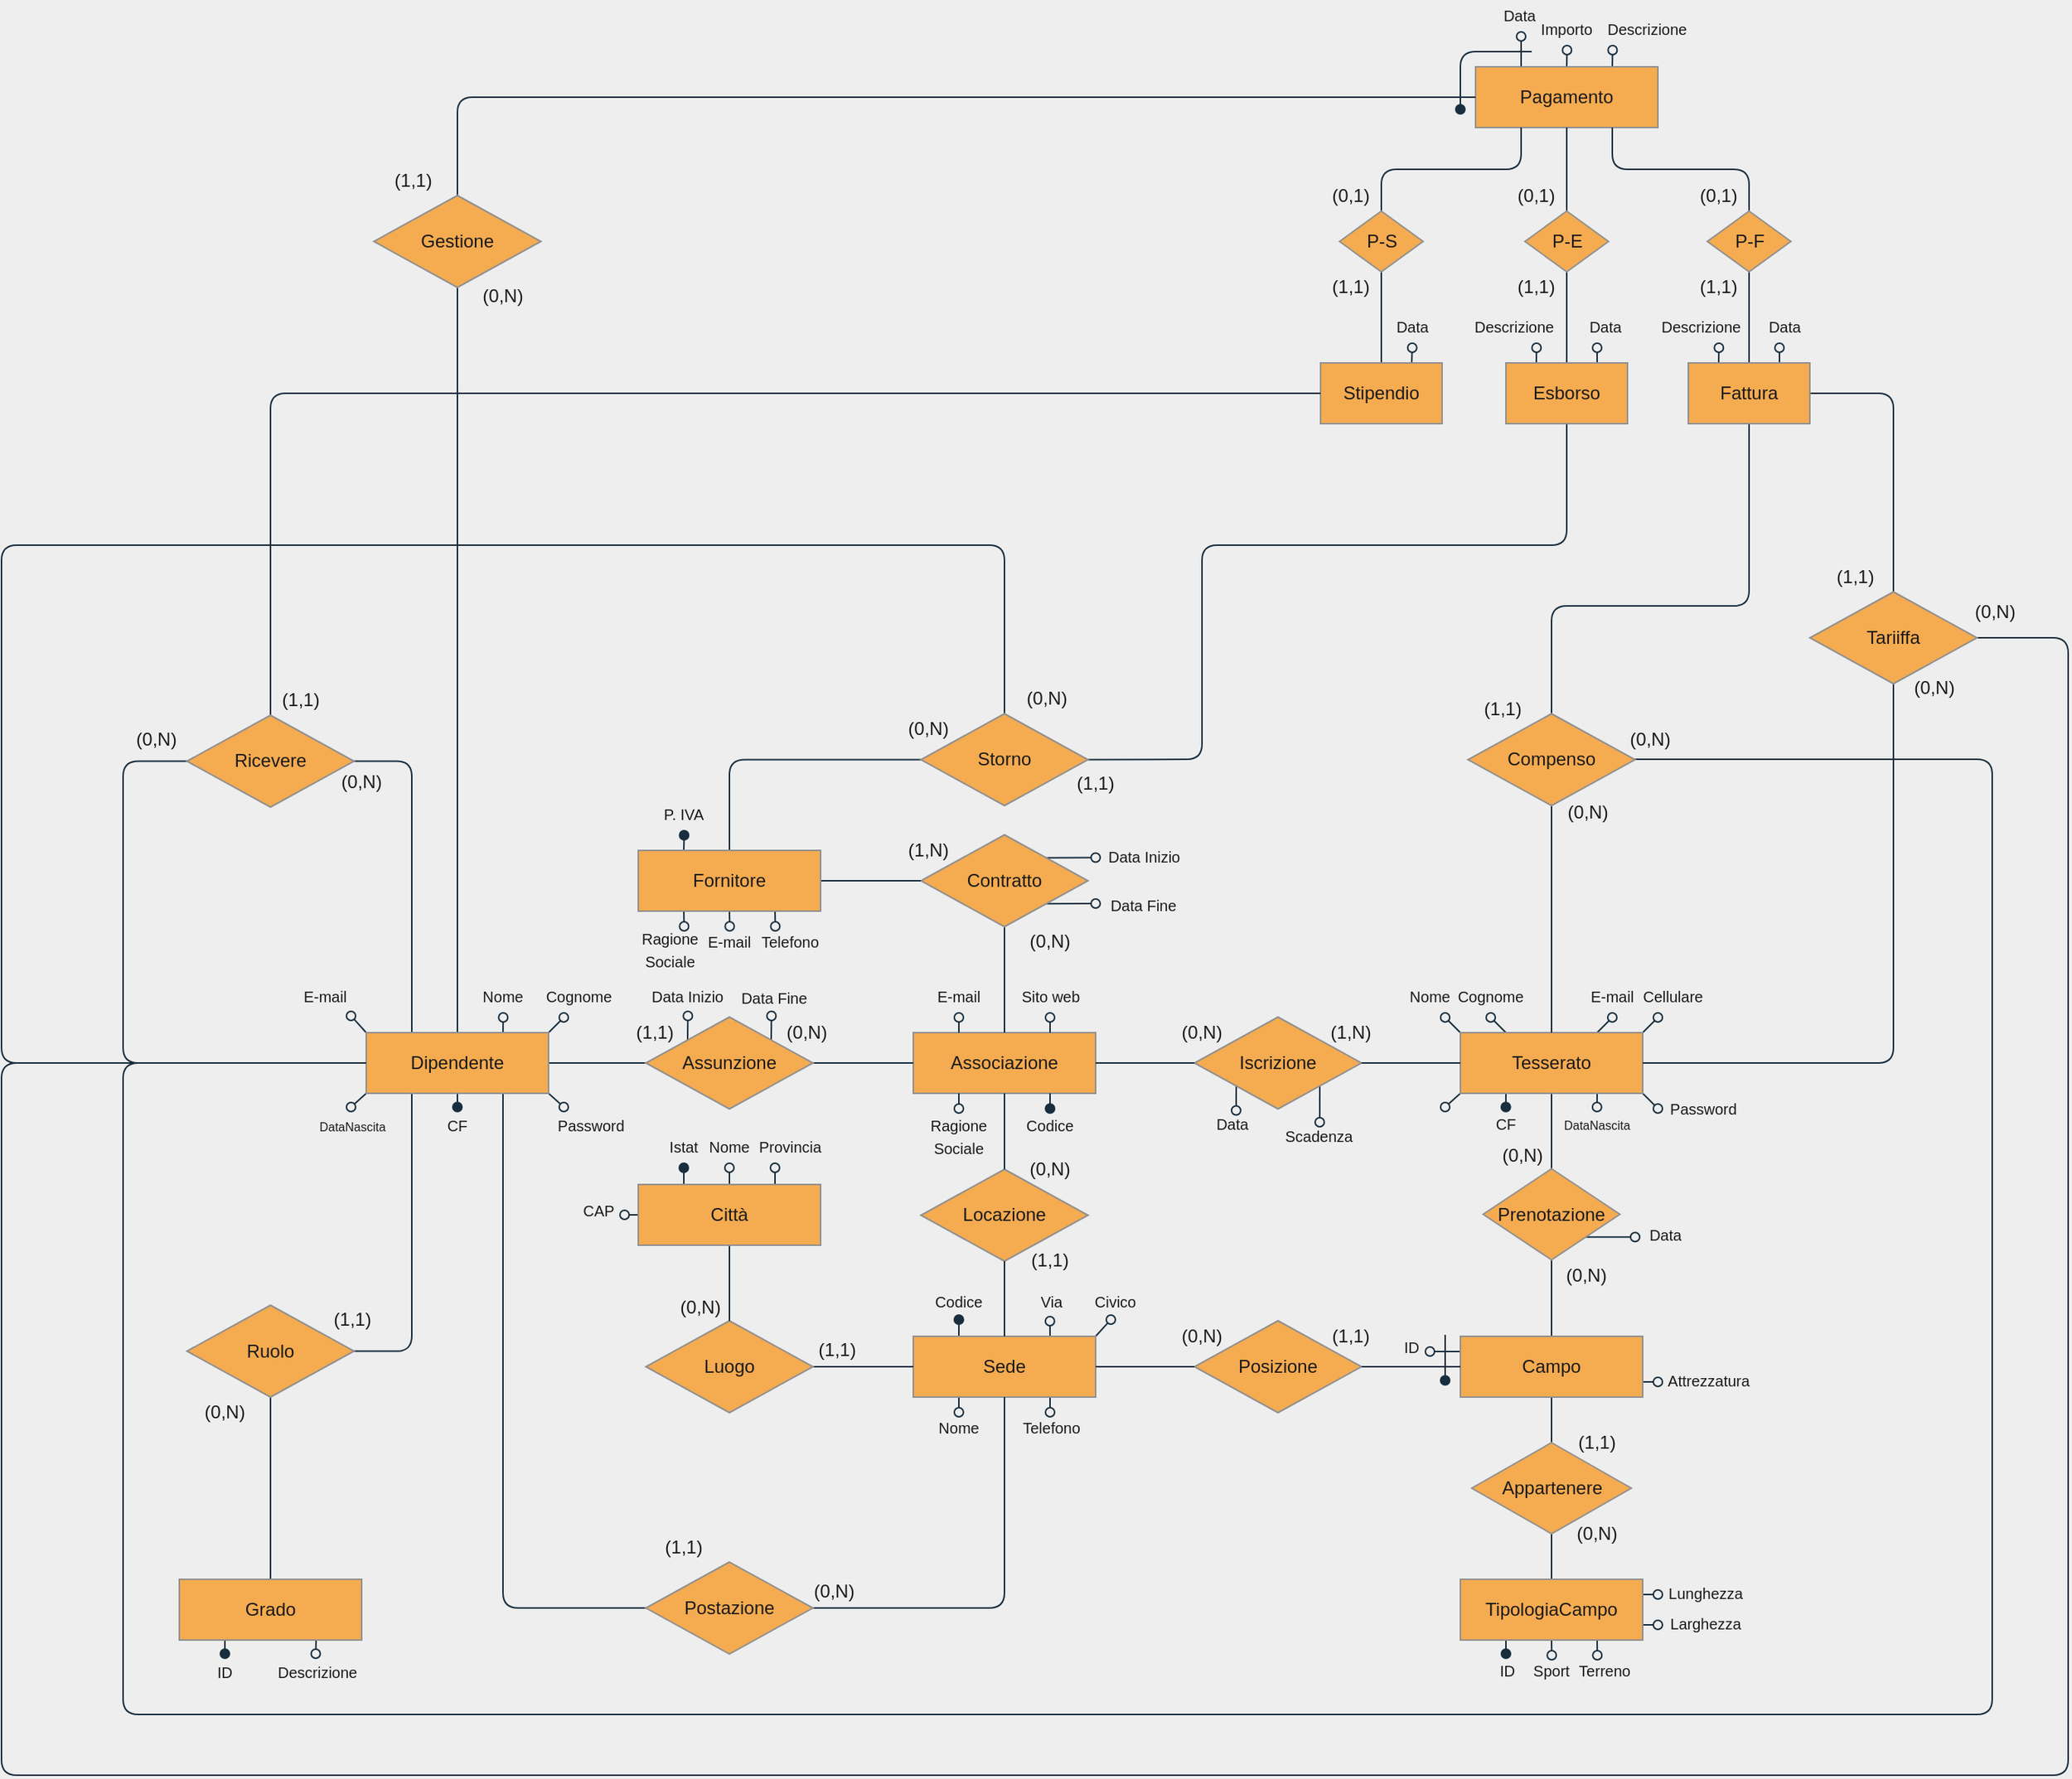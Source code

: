 <mxfile version="14.1.7" type="device"><diagram id="R2lEEEUBdFMjLlhIrx00" name="Page-1"><mxGraphModel dx="1730" dy="795" grid="1" gridSize="10" guides="1" tooltips="1" connect="1" arrows="1" fold="1" page="1" pageScale="1" pageWidth="1920" pageHeight="1200" background="#EEEEEE" math="0" shadow="0" extFonts="Permanent Marker^https://fonts.googleapis.com/css?family=Permanent+Marker"><root><mxCell id="0"/><mxCell id="1" parent="0"/><mxCell id="cLSz8_HE34fz9IQbYMnI-222" value="Associazione" style="whiteSpace=wrap;html=1;fillColor=#F5AB50;strokeColor=#909090;fontColor=#1A1A1A;" parent="1" vertex="1"><mxGeometry x="880" y="681" width="120" height="40" as="geometry"/></mxCell><mxCell id="cLSz8_HE34fz9IQbYMnI-227" style="edgeStyle=none;orthogonalLoop=1;jettySize=auto;html=1;exitX=0;exitY=0;exitDx=0;exitDy=0;startArrow=none;startFill=0;endArrow=oval;endFill=0;strokeColor=#182E3E;fontColor=#1A1A1A;labelBackgroundColor=#EEEEEE;" parent="1" source="cLSz8_HE34fz9IQbYMnI-232" edge="1"><mxGeometry relative="1" as="geometry"><mxPoint x="1230" y="671" as="targetPoint"/></mxGeometry></mxCell><mxCell id="cLSz8_HE34fz9IQbYMnI-228" style="edgeStyle=none;orthogonalLoop=1;jettySize=auto;html=1;exitX=0.25;exitY=0;exitDx=0;exitDy=0;startArrow=none;startFill=0;endArrow=oval;endFill=0;strokeColor=#182E3E;fontColor=#1A1A1A;labelBackgroundColor=#EEEEEE;" parent="1" source="cLSz8_HE34fz9IQbYMnI-232" edge="1"><mxGeometry relative="1" as="geometry"><mxPoint x="1260" y="671" as="targetPoint"/></mxGeometry></mxCell><mxCell id="cLSz8_HE34fz9IQbYMnI-229" style="edgeStyle=none;orthogonalLoop=1;jettySize=auto;html=1;exitX=0.75;exitY=0;exitDx=0;exitDy=0;startArrow=none;startFill=0;endArrow=oval;endFill=0;strokeColor=#182E3E;fontColor=#1A1A1A;labelBackgroundColor=#EEEEEE;" parent="1" source="cLSz8_HE34fz9IQbYMnI-232" edge="1"><mxGeometry relative="1" as="geometry"><mxPoint x="1340" y="671" as="targetPoint"/></mxGeometry></mxCell><mxCell id="cLSz8_HE34fz9IQbYMnI-230" style="edgeStyle=none;orthogonalLoop=1;jettySize=auto;html=1;exitX=1;exitY=0;exitDx=0;exitDy=0;startArrow=none;startFill=0;endArrow=oval;endFill=0;strokeColor=#182E3E;fontColor=#1A1A1A;labelBackgroundColor=#EEEEEE;" parent="1" source="cLSz8_HE34fz9IQbYMnI-232" edge="1"><mxGeometry relative="1" as="geometry"><mxPoint x="1370" y="671" as="targetPoint"/></mxGeometry></mxCell><mxCell id="cLSz8_HE34fz9IQbYMnI-231" style="edgeStyle=none;orthogonalLoop=1;jettySize=auto;html=1;exitX=1;exitY=1;exitDx=0;exitDy=0;startArrow=none;startFill=0;endArrow=oval;endFill=0;strokeColor=#182E3E;fontColor=#1A1A1A;labelBackgroundColor=#EEEEEE;" parent="1" source="cLSz8_HE34fz9IQbYMnI-232" edge="1"><mxGeometry relative="1" as="geometry"><mxPoint x="1370" y="731" as="targetPoint"/></mxGeometry></mxCell><mxCell id="qt5cpww-CeSOZ8DKeLw3-1" style="edgeStyle=orthogonalEdgeStyle;orthogonalLoop=1;jettySize=auto;html=1;exitX=0.25;exitY=1;exitDx=0;exitDy=0;endArrow=oval;endFill=1;strokeColor=#182E3E;fontColor=#1A1A1A;labelBackgroundColor=#EEEEEE;" parent="1" source="cLSz8_HE34fz9IQbYMnI-232" edge="1"><mxGeometry relative="1" as="geometry"><mxPoint x="1269.93" y="730" as="targetPoint"/></mxGeometry></mxCell><mxCell id="qt5cpww-CeSOZ8DKeLw3-2" style="edgeStyle=orthogonalEdgeStyle;orthogonalLoop=1;jettySize=auto;html=1;exitX=0.75;exitY=1;exitDx=0;exitDy=0;endArrow=oval;endFill=0;strokeColor=#182E3E;fontColor=#1A1A1A;labelBackgroundColor=#EEEEEE;" parent="1" source="cLSz8_HE34fz9IQbYMnI-232" edge="1"><mxGeometry relative="1" as="geometry"><mxPoint x="1329.93" y="730" as="targetPoint"/></mxGeometry></mxCell><mxCell id="qt5cpww-CeSOZ8DKeLw3-5" style="orthogonalLoop=1;jettySize=auto;html=1;exitX=0.5;exitY=1;exitDx=0;exitDy=0;entryX=0.5;entryY=0;entryDx=0;entryDy=0;endArrow=none;endFill=0;strokeColor=#182E3E;fontColor=#1A1A1A;labelBackgroundColor=#EEEEEE;" parent="1" source="cLSz8_HE34fz9IQbYMnI-232" target="cLSz8_HE34fz9IQbYMnI-251" edge="1"><mxGeometry relative="1" as="geometry"/></mxCell><mxCell id="qt5cpww-CeSOZ8DKeLw3-7" style="edgeStyle=none;orthogonalLoop=1;jettySize=auto;html=1;exitX=0;exitY=1;exitDx=0;exitDy=0;endArrow=oval;endFill=0;strokeColor=#182E3E;fontColor=#1A1A1A;labelBackgroundColor=#EEEEEE;" parent="1" source="cLSz8_HE34fz9IQbYMnI-232" edge="1"><mxGeometry relative="1" as="geometry"><mxPoint x="1230" y="730" as="targetPoint"/></mxGeometry></mxCell><mxCell id="cLSz8_HE34fz9IQbYMnI-232" value="Tesserato" style="whiteSpace=wrap;html=1;fillColor=#F5AB50;strokeColor=#909090;fontColor=#1A1A1A;" parent="1" vertex="1"><mxGeometry x="1240" y="681" width="120" height="40" as="geometry"/></mxCell><mxCell id="cLSz8_HE34fz9IQbYMnI-233" style="edgeStyle=orthogonalEdgeStyle;orthogonalLoop=1;jettySize=auto;html=1;exitX=0.75;exitY=0;exitDx=0;exitDy=0;endArrow=oval;endFill=0;strokeColor=#182E3E;fontColor=#1A1A1A;labelBackgroundColor=#EEEEEE;" parent="1" source="cLSz8_HE34fz9IQbYMnI-237" edge="1"><mxGeometry relative="1" as="geometry"><mxPoint x="969.922" y="871" as="targetPoint"/></mxGeometry></mxCell><mxCell id="cLSz8_HE34fz9IQbYMnI-234" style="edgeStyle=orthogonalEdgeStyle;orthogonalLoop=1;jettySize=auto;html=1;exitX=0.25;exitY=0;exitDx=0;exitDy=0;endArrow=oval;endFill=1;strokeColor=#182E3E;fontColor=#1A1A1A;labelBackgroundColor=#EEEEEE;" parent="1" source="cLSz8_HE34fz9IQbYMnI-237" edge="1"><mxGeometry relative="1" as="geometry"><mxPoint x="910" y="870" as="targetPoint"/></mxGeometry></mxCell><mxCell id="cLSz8_HE34fz9IQbYMnI-235" style="edgeStyle=none;orthogonalLoop=1;jettySize=auto;html=1;exitX=0.25;exitY=1;exitDx=0;exitDy=0;endArrow=oval;endFill=0;strokeColor=#182E3E;fontColor=#1A1A1A;labelBackgroundColor=#EEEEEE;" parent="1" source="cLSz8_HE34fz9IQbYMnI-237" edge="1"><mxGeometry relative="1" as="geometry"><mxPoint x="910" y="931" as="targetPoint"/></mxGeometry></mxCell><mxCell id="cLSz8_HE34fz9IQbYMnI-236" style="edgeStyle=none;orthogonalLoop=1;jettySize=auto;html=1;exitX=0.75;exitY=1;exitDx=0;exitDy=0;endArrow=oval;endFill=0;strokeColor=#182E3E;fontColor=#1A1A1A;labelBackgroundColor=#EEEEEE;" parent="1" source="cLSz8_HE34fz9IQbYMnI-237" edge="1"><mxGeometry relative="1" as="geometry"><mxPoint x="970" y="931" as="targetPoint"/></mxGeometry></mxCell><mxCell id="qITmEUnpTQ4b_bnKcFQ1-14" style="orthogonalLoop=1;jettySize=auto;html=1;exitX=1;exitY=0;exitDx=0;exitDy=0;startArrow=none;startFill=0;endArrow=oval;endFill=0;strokeColor=#182E3E;fontColor=#1A1A1A;labelBackgroundColor=#EEEEEE;" edge="1" parent="1" source="cLSz8_HE34fz9IQbYMnI-237"><mxGeometry relative="1" as="geometry"><mxPoint x="1010" y="870" as="targetPoint"/></mxGeometry></mxCell><mxCell id="cLSz8_HE34fz9IQbYMnI-237" value="Sede" style="whiteSpace=wrap;html=1;fillColor=#F5AB50;strokeColor=#909090;fontColor=#1A1A1A;" parent="1" vertex="1"><mxGeometry x="880" y="881" width="120" height="40" as="geometry"/></mxCell><mxCell id="cLSz8_HE34fz9IQbYMnI-238" style="edgeStyle=orthogonalEdgeStyle;orthogonalLoop=1;jettySize=auto;html=1;exitX=0.5;exitY=1;exitDx=0;exitDy=0;entryX=0.5;entryY=0;entryDx=0;entryDy=0;endArrow=none;endFill=0;strokeColor=#182E3E;fontColor=#1A1A1A;labelBackgroundColor=#EEEEEE;" parent="1" source="cLSz8_HE34fz9IQbYMnI-241" target="cLSz8_HE34fz9IQbYMnI-271" edge="1"><mxGeometry relative="1" as="geometry"/></mxCell><mxCell id="cLSz8_HE34fz9IQbYMnI-239" style="edgeStyle=none;orthogonalLoop=1;jettySize=auto;html=1;exitX=1;exitY=0.75;exitDx=0;exitDy=0;endArrow=oval;endFill=0;strokeColor=#182E3E;fontColor=#1A1A1A;labelBackgroundColor=#EEEEEE;" parent="1" source="cLSz8_HE34fz9IQbYMnI-241" edge="1"><mxGeometry relative="1" as="geometry"><mxPoint x="1370" y="911" as="targetPoint"/></mxGeometry></mxCell><mxCell id="cLSz8_HE34fz9IQbYMnI-240" style="edgeStyle=orthogonalEdgeStyle;orthogonalLoop=1;jettySize=auto;html=1;exitX=0;exitY=0.25;exitDx=0;exitDy=0;startArrow=none;startFill=0;endArrow=oval;endFill=0;strokeColor=#182E3E;fontColor=#1A1A1A;labelBackgroundColor=#EEEEEE;" parent="1" source="cLSz8_HE34fz9IQbYMnI-241" edge="1"><mxGeometry relative="1" as="geometry"><mxPoint x="1220" y="891" as="targetPoint"/></mxGeometry></mxCell><mxCell id="qt5cpww-CeSOZ8DKeLw3-4" style="orthogonalLoop=1;jettySize=auto;html=1;exitX=0.5;exitY=0;exitDx=0;exitDy=0;entryX=0.5;entryY=1;entryDx=0;entryDy=0;endArrow=none;endFill=0;strokeColor=#182E3E;fontColor=#1A1A1A;labelBackgroundColor=#EEEEEE;" parent="1" source="cLSz8_HE34fz9IQbYMnI-241" target="cLSz8_HE34fz9IQbYMnI-251" edge="1"><mxGeometry relative="1" as="geometry"/></mxCell><mxCell id="cLSz8_HE34fz9IQbYMnI-241" value="Campo" style="whiteSpace=wrap;html=1;fillColor=#F5AB50;strokeColor=#909090;fontColor=#1A1A1A;" parent="1" vertex="1"><mxGeometry x="1240" y="881" width="120" height="40" as="geometry"/></mxCell><mxCell id="cLSz8_HE34fz9IQbYMnI-242" style="edgeStyle=none;orthogonalLoop=1;jettySize=auto;html=1;exitX=0;exitY=1;exitDx=0;exitDy=0;endArrow=oval;endFill=0;strokeColor=#182E3E;fontColor=#1A1A1A;labelBackgroundColor=#EEEEEE;" parent="1" source="cLSz8_HE34fz9IQbYMnI-244" edge="1"><mxGeometry relative="1" as="geometry"><mxPoint x="1092.447" y="732.262" as="targetPoint"/></mxGeometry></mxCell><mxCell id="cLSz8_HE34fz9IQbYMnI-243" style="edgeStyle=orthogonalEdgeStyle;orthogonalLoop=1;jettySize=auto;html=1;exitX=1;exitY=1;exitDx=0;exitDy=0;startArrow=none;startFill=0;endArrow=oval;endFill=0;strokeColor=#182E3E;fontColor=#1A1A1A;labelBackgroundColor=#EEEEEE;" parent="1" source="cLSz8_HE34fz9IQbYMnI-244" edge="1"><mxGeometry relative="1" as="geometry"><mxPoint x="1147.452" y="740" as="targetPoint"/></mxGeometry></mxCell><mxCell id="cLSz8_HE34fz9IQbYMnI-244" value="Iscrizione" style="rhombus;whiteSpace=wrap;html=1;fillColor=#F5AB50;strokeColor=#909090;fontColor=#1A1A1A;" parent="1" vertex="1"><mxGeometry x="1065" y="670.75" width="110" height="60.5" as="geometry"/></mxCell><mxCell id="cLSz8_HE34fz9IQbYMnI-245" value="Locazione" style="rhombus;whiteSpace=wrap;html=1;fillColor=#F5AB50;strokeColor=#909090;fontColor=#1A1A1A;" parent="1" vertex="1"><mxGeometry x="885" y="771" width="110" height="60.5" as="geometry"/></mxCell><mxCell id="cLSz8_HE34fz9IQbYMnI-250" style="edgeStyle=none;orthogonalLoop=1;jettySize=auto;html=1;exitX=1;exitY=1;exitDx=0;exitDy=0;endArrow=oval;endFill=0;strokeColor=#182E3E;fontColor=#1A1A1A;labelBackgroundColor=#EEEEEE;" parent="1" source="cLSz8_HE34fz9IQbYMnI-251" edge="1"><mxGeometry relative="1" as="geometry"><mxPoint x="1355" y="815.63" as="targetPoint"/></mxGeometry></mxCell><mxCell id="cLSz8_HE34fz9IQbYMnI-251" value="Prenotazione" style="rhombus;whiteSpace=wrap;html=1;fillColor=#F5AB50;strokeColor=#909090;fontColor=#1A1A1A;" parent="1" vertex="1"><mxGeometry x="1255" y="770.63" width="90" height="60" as="geometry"/></mxCell><mxCell id="cLSz8_HE34fz9IQbYMnI-252" value="Posizione" style="rhombus;whiteSpace=wrap;html=1;fillColor=#F5AB50;strokeColor=#909090;fontColor=#1A1A1A;" parent="1" vertex="1"><mxGeometry x="1065" y="870.75" width="110" height="60.5" as="geometry"/></mxCell><mxCell id="cLSz8_HE34fz9IQbYMnI-253" value="" style="endArrow=none;html=1;exitX=0.5;exitY=0;exitDx=0;exitDy=0;entryX=0.5;entryY=1;entryDx=0;entryDy=0;strokeColor=#182E3E;fontColor=#1A1A1A;labelBackgroundColor=#EEEEEE;" parent="1" source="cLSz8_HE34fz9IQbYMnI-245" target="cLSz8_HE34fz9IQbYMnI-222" edge="1"><mxGeometry width="50" height="50" relative="1" as="geometry"><mxPoint x="1110" y="781" as="sourcePoint"/><mxPoint x="1160" y="731" as="targetPoint"/></mxGeometry></mxCell><mxCell id="cLSz8_HE34fz9IQbYMnI-254" value="" style="endArrow=none;html=1;exitX=0.5;exitY=0;exitDx=0;exitDy=0;entryX=0.5;entryY=1;entryDx=0;entryDy=0;strokeColor=#182E3E;fontColor=#1A1A1A;labelBackgroundColor=#EEEEEE;" parent="1" source="cLSz8_HE34fz9IQbYMnI-237" target="cLSz8_HE34fz9IQbYMnI-245" edge="1"><mxGeometry width="50" height="50" relative="1" as="geometry"><mxPoint x="1110" y="781" as="sourcePoint"/><mxPoint x="1160" y="731" as="targetPoint"/></mxGeometry></mxCell><mxCell id="cLSz8_HE34fz9IQbYMnI-255" value="" style="endArrow=none;html=1;exitX=0;exitY=0.5;exitDx=0;exitDy=0;entryX=1;entryY=0.5;entryDx=0;entryDy=0;strokeColor=#182E3E;fontColor=#1A1A1A;labelBackgroundColor=#EEEEEE;" parent="1" source="cLSz8_HE34fz9IQbYMnI-252" target="cLSz8_HE34fz9IQbYMnI-237" edge="1"><mxGeometry width="50" height="50" relative="1" as="geometry"><mxPoint x="950" y="891" as="sourcePoint"/><mxPoint x="950" y="841.5" as="targetPoint"/></mxGeometry></mxCell><mxCell id="cLSz8_HE34fz9IQbYMnI-256" value="" style="endArrow=none;html=1;entryX=0;entryY=0.5;entryDx=0;entryDy=0;exitX=1;exitY=0.5;exitDx=0;exitDy=0;strokeColor=#182E3E;fontColor=#1A1A1A;labelBackgroundColor=#EEEEEE;" parent="1" source="cLSz8_HE34fz9IQbYMnI-244" target="cLSz8_HE34fz9IQbYMnI-232" edge="1"><mxGeometry width="50" height="50" relative="1" as="geometry"><mxPoint x="1110" y="781" as="sourcePoint"/><mxPoint x="1160" y="731" as="targetPoint"/></mxGeometry></mxCell><mxCell id="cLSz8_HE34fz9IQbYMnI-257" value="" style="endArrow=none;html=1;exitX=1;exitY=0.5;exitDx=0;exitDy=0;entryX=0;entryY=0.5;entryDx=0;entryDy=0;strokeColor=#182E3E;fontColor=#1A1A1A;labelBackgroundColor=#EEEEEE;" parent="1" source="cLSz8_HE34fz9IQbYMnI-222" target="cLSz8_HE34fz9IQbYMnI-244" edge="1"><mxGeometry width="50" height="50" relative="1" as="geometry"><mxPoint x="1110" y="781" as="sourcePoint"/><mxPoint x="1160" y="731" as="targetPoint"/></mxGeometry></mxCell><mxCell id="cLSz8_HE34fz9IQbYMnI-258" value="" style="endArrow=none;html=1;exitX=1;exitY=0.5;exitDx=0;exitDy=0;entryX=0;entryY=0.5;entryDx=0;entryDy=0;strokeColor=#182E3E;fontColor=#1A1A1A;labelBackgroundColor=#EEEEEE;" parent="1" source="cLSz8_HE34fz9IQbYMnI-252" target="cLSz8_HE34fz9IQbYMnI-241" edge="1"><mxGeometry width="50" height="50" relative="1" as="geometry"><mxPoint x="1110" y="781" as="sourcePoint"/><mxPoint x="1160" y="731" as="targetPoint"/></mxGeometry></mxCell><mxCell id="cLSz8_HE34fz9IQbYMnI-264" style="edgeStyle=orthogonalEdgeStyle;orthogonalLoop=1;jettySize=auto;html=1;entryX=0.5;entryY=1;entryDx=0;entryDy=0;endArrow=none;endFill=0;strokeColor=#182E3E;fontColor=#1A1A1A;labelBackgroundColor=#EEEEEE;" parent="1" source="cLSz8_HE34fz9IQbYMnI-270" target="cLSz8_HE34fz9IQbYMnI-271" edge="1"><mxGeometry relative="1" as="geometry"/></mxCell><mxCell id="cLSz8_HE34fz9IQbYMnI-265" style="edgeStyle=none;orthogonalLoop=1;jettySize=auto;html=1;exitX=0.25;exitY=1;exitDx=0;exitDy=0;endArrow=oval;endFill=1;strokeColor=#182E3E;fontColor=#1A1A1A;labelBackgroundColor=#EEEEEE;" parent="1" source="cLSz8_HE34fz9IQbYMnI-270" edge="1"><mxGeometry relative="1" as="geometry"><mxPoint x="1270" y="1090" as="targetPoint"/></mxGeometry></mxCell><mxCell id="cLSz8_HE34fz9IQbYMnI-266" style="edgeStyle=none;orthogonalLoop=1;jettySize=auto;html=1;exitX=0.5;exitY=1;exitDx=0;exitDy=0;endArrow=oval;endFill=0;strokeColor=#182E3E;fontColor=#1A1A1A;labelBackgroundColor=#EEEEEE;" parent="1" source="cLSz8_HE34fz9IQbYMnI-270" edge="1"><mxGeometry relative="1" as="geometry"><mxPoint x="1300.143" y="1091" as="targetPoint"/></mxGeometry></mxCell><mxCell id="cLSz8_HE34fz9IQbYMnI-267" style="edgeStyle=none;orthogonalLoop=1;jettySize=auto;html=1;exitX=0.75;exitY=1;exitDx=0;exitDy=0;endArrow=oval;endFill=0;strokeColor=#182E3E;fontColor=#1A1A1A;labelBackgroundColor=#EEEEEE;" parent="1" source="cLSz8_HE34fz9IQbYMnI-270" edge="1"><mxGeometry relative="1" as="geometry"><mxPoint x="1330.143" y="1091" as="targetPoint"/></mxGeometry></mxCell><mxCell id="cLSz8_HE34fz9IQbYMnI-268" style="edgeStyle=none;orthogonalLoop=1;jettySize=auto;html=1;exitX=1;exitY=0.25;exitDx=0;exitDy=0;endArrow=oval;endFill=0;strokeColor=#182E3E;fontColor=#1A1A1A;labelBackgroundColor=#EEEEEE;" parent="1" source="cLSz8_HE34fz9IQbYMnI-270" edge="1"><mxGeometry relative="1" as="geometry"><mxPoint x="1370" y="1051" as="targetPoint"/></mxGeometry></mxCell><mxCell id="cLSz8_HE34fz9IQbYMnI-269" style="edgeStyle=none;orthogonalLoop=1;jettySize=auto;html=1;exitX=1;exitY=0.75;exitDx=0;exitDy=0;endArrow=oval;endFill=0;strokeColor=#182E3E;fontColor=#1A1A1A;labelBackgroundColor=#EEEEEE;" parent="1" source="cLSz8_HE34fz9IQbYMnI-270" edge="1"><mxGeometry relative="1" as="geometry"><mxPoint x="1370" y="1071" as="targetPoint"/></mxGeometry></mxCell><mxCell id="cLSz8_HE34fz9IQbYMnI-270" value="TipologiaCampo" style="whiteSpace=wrap;html=1;fillColor=#F5AB50;strokeColor=#909090;fontColor=#1A1A1A;" parent="1" vertex="1"><mxGeometry x="1240" y="1041" width="120" height="40" as="geometry"/></mxCell><mxCell id="cLSz8_HE34fz9IQbYMnI-271" value="Appartenere" style="rhombus;whiteSpace=wrap;html=1;fillColor=#F5AB50;strokeColor=#909090;fontColor=#1A1A1A;" parent="1" vertex="1"><mxGeometry x="1247.5" y="951" width="105" height="60" as="geometry"/></mxCell><mxCell id="cLSz8_HE34fz9IQbYMnI-272" style="edgeStyle=orthogonalEdgeStyle;orthogonalLoop=1;jettySize=auto;html=1;exitX=1;exitY=0.5;exitDx=0;exitDy=0;entryX=0;entryY=0.5;entryDx=0;entryDy=0;startArrow=none;startFill=0;endArrow=none;endFill=0;strokeColor=#182E3E;fontColor=#1A1A1A;labelBackgroundColor=#EEEEEE;" parent="1" source="cLSz8_HE34fz9IQbYMnI-273" target="cLSz8_HE34fz9IQbYMnI-237" edge="1"><mxGeometry relative="1" as="geometry"/></mxCell><mxCell id="cLSz8_HE34fz9IQbYMnI-273" value="Luogo" style="rhombus;whiteSpace=wrap;html=1;fillColor=#F5AB50;strokeColor=#909090;fontColor=#1A1A1A;" parent="1" vertex="1"><mxGeometry x="704" y="870.75" width="110" height="60.5" as="geometry"/></mxCell><mxCell id="cLSz8_HE34fz9IQbYMnI-274" style="edgeStyle=orthogonalEdgeStyle;orthogonalLoop=1;jettySize=auto;html=1;exitX=0.5;exitY=1;exitDx=0;exitDy=0;entryX=0.5;entryY=0;entryDx=0;entryDy=0;startArrow=none;startFill=0;endArrow=none;endFill=0;strokeColor=#182E3E;fontColor=#1A1A1A;labelBackgroundColor=#EEEEEE;" parent="1" source="cLSz8_HE34fz9IQbYMnI-279" target="cLSz8_HE34fz9IQbYMnI-273" edge="1"><mxGeometry relative="1" as="geometry"/></mxCell><mxCell id="cLSz8_HE34fz9IQbYMnI-275" style="edgeStyle=orthogonalEdgeStyle;orthogonalLoop=1;jettySize=auto;html=1;exitX=0.5;exitY=0;exitDx=0;exitDy=0;startArrow=none;startFill=0;endArrow=oval;endFill=0;strokeColor=#182E3E;fontColor=#1A1A1A;labelBackgroundColor=#EEEEEE;" parent="1" source="cLSz8_HE34fz9IQbYMnI-279" edge="1"><mxGeometry relative="1" as="geometry"><mxPoint x="759" y="770" as="targetPoint"/></mxGeometry></mxCell><mxCell id="cLSz8_HE34fz9IQbYMnI-276" style="edgeStyle=orthogonalEdgeStyle;orthogonalLoop=1;jettySize=auto;html=1;exitX=0.75;exitY=0;exitDx=0;exitDy=0;startArrow=none;startFill=0;endArrow=oval;endFill=0;strokeColor=#182E3E;fontColor=#1A1A1A;labelBackgroundColor=#EEEEEE;" parent="1" source="cLSz8_HE34fz9IQbYMnI-279" edge="1"><mxGeometry relative="1" as="geometry"><mxPoint x="789" y="770" as="targetPoint"/></mxGeometry></mxCell><mxCell id="cLSz8_HE34fz9IQbYMnI-277" style="edgeStyle=orthogonalEdgeStyle;orthogonalLoop=1;jettySize=auto;html=1;exitX=0.25;exitY=0;exitDx=0;exitDy=0;startArrow=none;startFill=0;endArrow=oval;endFill=1;strokeColor=#182E3E;fontColor=#1A1A1A;labelBackgroundColor=#EEEEEE;" parent="1" source="cLSz8_HE34fz9IQbYMnI-279" edge="1"><mxGeometry relative="1" as="geometry"><mxPoint x="729" y="770" as="targetPoint"/></mxGeometry></mxCell><mxCell id="cLSz8_HE34fz9IQbYMnI-278" style="edgeStyle=orthogonalEdgeStyle;orthogonalLoop=1;jettySize=auto;html=1;exitX=0;exitY=0.5;exitDx=0;exitDy=0;endArrow=oval;endFill=0;strokeColor=#182E3E;fontColor=#1A1A1A;labelBackgroundColor=#EEEEEE;" parent="1" source="cLSz8_HE34fz9IQbYMnI-279" edge="1"><mxGeometry relative="1" as="geometry"><mxPoint x="690" y="801" as="targetPoint"/></mxGeometry></mxCell><mxCell id="cLSz8_HE34fz9IQbYMnI-279" value="Città" style="whiteSpace=wrap;html=1;fillColor=#F5AB50;strokeColor=#909090;fontColor=#1A1A1A;" parent="1" vertex="1"><mxGeometry x="699" y="781" width="120" height="40" as="geometry"/></mxCell><mxCell id="cLSz8_HE34fz9IQbYMnI-280" style="edgeStyle=orthogonalEdgeStyle;orthogonalLoop=1;jettySize=auto;html=1;exitX=1;exitY=0.5;exitDx=0;exitDy=0;entryX=0;entryY=0.5;entryDx=0;entryDy=0;endArrow=none;endFill=0;strokeColor=#182E3E;fontColor=#1A1A1A;labelBackgroundColor=#EEEEEE;" parent="1" source="cLSz8_HE34fz9IQbYMnI-289" target="cLSz8_HE34fz9IQbYMnI-293" edge="1"><mxGeometry relative="1" as="geometry"/></mxCell><mxCell id="cLSz8_HE34fz9IQbYMnI-281" style="edgeStyle=none;orthogonalLoop=1;jettySize=auto;html=1;exitX=0.75;exitY=0;exitDx=0;exitDy=0;endArrow=oval;endFill=0;strokeColor=#182E3E;fontColor=#1A1A1A;labelBackgroundColor=#EEEEEE;" parent="1" source="cLSz8_HE34fz9IQbYMnI-289" edge="1"><mxGeometry relative="1" as="geometry"><mxPoint x="610.143" y="671" as="targetPoint"/></mxGeometry></mxCell><mxCell id="cLSz8_HE34fz9IQbYMnI-284" style="edgeStyle=none;orthogonalLoop=1;jettySize=auto;html=1;exitX=1;exitY=0;exitDx=0;exitDy=0;endArrow=oval;endFill=0;strokeColor=#182E3E;fontColor=#1A1A1A;labelBackgroundColor=#EEEEEE;" parent="1" source="cLSz8_HE34fz9IQbYMnI-289" edge="1"><mxGeometry relative="1" as="geometry"><mxPoint x="650" y="671" as="targetPoint"/></mxGeometry></mxCell><mxCell id="cLSz8_HE34fz9IQbYMnI-286" style="orthogonalLoop=1;jettySize=auto;html=1;exitX=0;exitY=1;exitDx=0;exitDy=0;endArrow=oval;endFill=0;strokeColor=#182E3E;fontColor=#1A1A1A;labelBackgroundColor=#EEEEEE;" parent="1" source="cLSz8_HE34fz9IQbYMnI-289" edge="1"><mxGeometry relative="1" as="geometry"><mxPoint x="510" y="730" as="targetPoint"/></mxGeometry></mxCell><mxCell id="cLSz8_HE34fz9IQbYMnI-287" style="orthogonalLoop=1;jettySize=auto;html=1;exitX=1;exitY=1;exitDx=0;exitDy=0;endArrow=oval;endFill=0;strokeColor=#182E3E;fontColor=#1A1A1A;labelBackgroundColor=#EEEEEE;" parent="1" source="cLSz8_HE34fz9IQbYMnI-289" edge="1"><mxGeometry relative="1" as="geometry"><mxPoint x="650" y="730" as="targetPoint"/></mxGeometry></mxCell><mxCell id="cLSz8_HE34fz9IQbYMnI-288" style="edgeStyle=orthogonalEdgeStyle;orthogonalLoop=1;jettySize=auto;html=1;exitX=0.25;exitY=0;exitDx=0;exitDy=0;endArrow=none;endFill=0;entryX=1;entryY=0.5;entryDx=0;entryDy=0;strokeColor=#182E3E;fontColor=#1A1A1A;labelBackgroundColor=#EEEEEE;" parent="1" source="cLSz8_HE34fz9IQbYMnI-289" target="cLSz8_HE34fz9IQbYMnI-426" edge="1"><mxGeometry relative="1" as="geometry"><mxPoint x="580" y="310" as="targetPoint"/></mxGeometry></mxCell><mxCell id="iNExAgtaSIn3njBpjd4M-10" style="orthogonalLoop=1;jettySize=auto;html=1;exitX=0;exitY=0;exitDx=0;exitDy=0;endArrow=oval;endFill=0;strokeColor=#182E3E;fontColor=#1A1A1A;labelBackgroundColor=#EEEEEE;" parent="1" source="cLSz8_HE34fz9IQbYMnI-289" edge="1"><mxGeometry relative="1" as="geometry"><mxPoint x="510" y="670" as="targetPoint"/></mxGeometry></mxCell><mxCell id="iNExAgtaSIn3njBpjd4M-11" style="edgeStyle=none;orthogonalLoop=1;jettySize=auto;html=1;exitX=0.5;exitY=0;exitDx=0;exitDy=0;endArrow=none;endFill=0;entryX=0.5;entryY=1;entryDx=0;entryDy=0;strokeColor=#182E3E;fontColor=#1A1A1A;labelBackgroundColor=#EEEEEE;" parent="1" source="cLSz8_HE34fz9IQbYMnI-289" target="iNExAgtaSIn3njBpjd4M-12" edge="1"><mxGeometry relative="1" as="geometry"><mxPoint x="580" y="200" as="targetPoint"/></mxGeometry></mxCell><mxCell id="qITmEUnpTQ4b_bnKcFQ1-1" style="edgeStyle=orthogonalEdgeStyle;orthogonalLoop=1;jettySize=auto;html=1;exitX=0.5;exitY=1;exitDx=0;exitDy=0;endArrow=oval;endFill=1;strokeColor=#182E3E;fontColor=#1A1A1A;labelBackgroundColor=#EEEEEE;" edge="1" parent="1" source="cLSz8_HE34fz9IQbYMnI-289"><mxGeometry relative="1" as="geometry"><mxPoint x="580" y="730" as="targetPoint"/></mxGeometry></mxCell><mxCell id="qITmEUnpTQ4b_bnKcFQ1-5" style="edgeStyle=orthogonalEdgeStyle;orthogonalLoop=1;jettySize=auto;html=1;exitX=0.75;exitY=1;exitDx=0;exitDy=0;entryX=0;entryY=0.5;entryDx=0;entryDy=0;endArrow=none;endFill=0;strokeColor=#182E3E;fontColor=#1A1A1A;labelBackgroundColor=#EEEEEE;" edge="1" parent="1" source="cLSz8_HE34fz9IQbYMnI-289" target="cLSz8_HE34fz9IQbYMnI-295"><mxGeometry relative="1" as="geometry"/></mxCell><mxCell id="qITmEUnpTQ4b_bnKcFQ1-6" style="edgeStyle=orthogonalEdgeStyle;orthogonalLoop=1;jettySize=auto;html=1;exitX=0.25;exitY=1;exitDx=0;exitDy=0;entryX=1;entryY=0.5;entryDx=0;entryDy=0;endArrow=none;endFill=0;strokeColor=#182E3E;fontColor=#1A1A1A;labelBackgroundColor=#EEEEEE;" edge="1" parent="1" source="cLSz8_HE34fz9IQbYMnI-289" target="qITmEUnpTQ4b_bnKcFQ1-3"><mxGeometry relative="1" as="geometry"/></mxCell><mxCell id="cLSz8_HE34fz9IQbYMnI-289" value="Dipendente" style="whiteSpace=wrap;html=1;fillColor=#F5AB50;strokeColor=#909090;fontColor=#1A1A1A;" parent="1" vertex="1"><mxGeometry x="520" y="681" width="120" height="40" as="geometry"/></mxCell><mxCell id="cLSz8_HE34fz9IQbYMnI-290" style="edgeStyle=orthogonalEdgeStyle;orthogonalLoop=1;jettySize=auto;html=1;exitX=1;exitY=0.5;exitDx=0;exitDy=0;entryX=0;entryY=0.5;entryDx=0;entryDy=0;endArrow=none;endFill=0;strokeColor=#182E3E;fontColor=#1A1A1A;labelBackgroundColor=#EEEEEE;" parent="1" source="cLSz8_HE34fz9IQbYMnI-293" target="cLSz8_HE34fz9IQbYMnI-222" edge="1"><mxGeometry relative="1" as="geometry"/></mxCell><mxCell id="cLSz8_HE34fz9IQbYMnI-291" style="edgeStyle=orthogonalEdgeStyle;orthogonalLoop=1;jettySize=auto;html=1;exitX=1;exitY=0;exitDx=0;exitDy=0;startArrow=none;startFill=0;endArrow=oval;endFill=0;strokeColor=#182E3E;fontColor=#1A1A1A;labelBackgroundColor=#EEEEEE;" parent="1" source="cLSz8_HE34fz9IQbYMnI-293" edge="1"><mxGeometry relative="1" as="geometry"><mxPoint x="786.667" y="670" as="targetPoint"/></mxGeometry></mxCell><mxCell id="cLSz8_HE34fz9IQbYMnI-292" style="edgeStyle=orthogonalEdgeStyle;orthogonalLoop=1;jettySize=auto;html=1;exitX=0;exitY=0;exitDx=0;exitDy=0;startArrow=none;startFill=0;endArrow=oval;endFill=0;strokeColor=#182E3E;fontColor=#1A1A1A;labelBackgroundColor=#EEEEEE;" parent="1" source="cLSz8_HE34fz9IQbYMnI-293" edge="1"><mxGeometry relative="1" as="geometry"><mxPoint x="731.667" y="670" as="targetPoint"/></mxGeometry></mxCell><mxCell id="cLSz8_HE34fz9IQbYMnI-293" value="Assunzione" style="rhombus;whiteSpace=wrap;html=1;fillColor=#F5AB50;strokeColor=#909090;fontColor=#1A1A1A;" parent="1" vertex="1"><mxGeometry x="704" y="670.75" width="110" height="60.5" as="geometry"/></mxCell><mxCell id="cLSz8_HE34fz9IQbYMnI-294" style="edgeStyle=orthogonalEdgeStyle;orthogonalLoop=1;jettySize=auto;html=1;exitX=1;exitY=0.5;exitDx=0;exitDy=0;entryX=0.5;entryY=1;entryDx=0;entryDy=0;startArrow=none;startFill=0;endArrow=none;endFill=0;strokeColor=#182E3E;fontColor=#1A1A1A;labelBackgroundColor=#EEEEEE;" parent="1" source="cLSz8_HE34fz9IQbYMnI-295" target="cLSz8_HE34fz9IQbYMnI-237" edge="1"><mxGeometry relative="1" as="geometry"/></mxCell><mxCell id="cLSz8_HE34fz9IQbYMnI-295" value="Postazione" style="rhombus;whiteSpace=wrap;html=1;fillColor=#F5AB50;strokeColor=#909090;fontColor=#1A1A1A;" parent="1" vertex="1"><mxGeometry x="704" y="1029.63" width="110" height="60.5" as="geometry"/></mxCell><mxCell id="cLSz8_HE34fz9IQbYMnI-299" style="edgeStyle=orthogonalEdgeStyle;orthogonalLoop=1;jettySize=auto;html=1;entryX=0.5;entryY=0;entryDx=0;entryDy=0;endArrow=none;endFill=0;strokeColor=#182E3E;fontColor=#1A1A1A;exitX=0;exitY=0.5;exitDx=0;exitDy=0;labelBackgroundColor=#EEEEEE;" parent="1" source="cLSz8_HE34fz9IQbYMnI-289" target="cLSz8_HE34fz9IQbYMnI-329" edge="1"><mxGeometry relative="1" as="geometry"><Array as="points"><mxPoint x="280" y="701"/><mxPoint x="280" y="360"/><mxPoint x="940" y="360"/></Array><mxPoint x="420" y="700" as="sourcePoint"/></mxGeometry></mxCell><mxCell id="cLSz8_HE34fz9IQbYMnI-302" style="edgeStyle=orthogonalEdgeStyle;orthogonalLoop=1;jettySize=auto;html=1;entryX=1;entryY=0.5;entryDx=0;entryDy=0;endArrow=none;endFill=0;strokeColor=#182E3E;fontColor=#1A1A1A;exitX=0;exitY=0.5;exitDx=0;exitDy=0;labelBackgroundColor=#EEEEEE;" parent="1" source="cLSz8_HE34fz9IQbYMnI-289" target="cLSz8_HE34fz9IQbYMnI-311" edge="1"><mxGeometry relative="1" as="geometry"><Array as="points"><mxPoint x="280" y="701"/><mxPoint x="280" y="1170"/><mxPoint x="1640" y="1170"/><mxPoint x="1640" y="421"/></Array><mxPoint x="410" y="700" as="sourcePoint"/></mxGeometry></mxCell><mxCell id="cLSz8_HE34fz9IQbYMnI-303" style="edgeStyle=orthogonalEdgeStyle;orthogonalLoop=1;jettySize=auto;html=1;exitX=0;exitY=0.5;exitDx=0;exitDy=0;endArrow=none;endFill=0;strokeColor=#182E3E;fontColor=#1A1A1A;labelBackgroundColor=#EEEEEE;" parent="1" source="cLSz8_HE34fz9IQbYMnI-289" target="cLSz8_HE34fz9IQbYMnI-308" edge="1"><mxGeometry relative="1" as="geometry"><Array as="points"><mxPoint x="360" y="701"/><mxPoint x="360" y="1130"/><mxPoint x="1590" y="1130"/><mxPoint x="1590" y="501"/></Array><mxPoint x="380" y="751.25" as="sourcePoint"/></mxGeometry></mxCell><mxCell id="cLSz8_HE34fz9IQbYMnI-307" style="edgeStyle=orthogonalEdgeStyle;orthogonalLoop=1;jettySize=auto;html=1;exitX=0.5;exitY=0;exitDx=0;exitDy=0;entryX=0.5;entryY=1;entryDx=0;entryDy=0;endArrow=none;endFill=0;strokeColor=#182E3E;fontColor=#1A1A1A;labelBackgroundColor=#EEEEEE;" parent="1" source="cLSz8_HE34fz9IQbYMnI-308" target="cLSz8_HE34fz9IQbYMnI-421" edge="1"><mxGeometry relative="1" as="geometry"><Array as="points"><mxPoint x="1300" y="400"/><mxPoint x="1430" y="400"/></Array></mxGeometry></mxCell><mxCell id="qt5cpww-CeSOZ8DKeLw3-6" style="edgeStyle=none;orthogonalLoop=1;jettySize=auto;html=1;exitX=0.5;exitY=1;exitDx=0;exitDy=0;entryX=0.5;entryY=0;entryDx=0;entryDy=0;endArrow=none;endFill=0;strokeColor=#182E3E;fontColor=#1A1A1A;labelBackgroundColor=#EEEEEE;" parent="1" source="cLSz8_HE34fz9IQbYMnI-308" target="cLSz8_HE34fz9IQbYMnI-232" edge="1"><mxGeometry relative="1" as="geometry"/></mxCell><mxCell id="cLSz8_HE34fz9IQbYMnI-308" value="Compenso" style="rhombus;whiteSpace=wrap;html=1;fillColor=#F5AB50;strokeColor=#909090;fontColor=#1A1A1A;" parent="1" vertex="1"><mxGeometry x="1245" y="471" width="110" height="60.5" as="geometry"/></mxCell><mxCell id="cLSz8_HE34fz9IQbYMnI-309" style="edgeStyle=orthogonalEdgeStyle;orthogonalLoop=1;jettySize=auto;html=1;exitX=0.5;exitY=1;exitDx=0;exitDy=0;entryX=1;entryY=0.5;entryDx=0;entryDy=0;endArrow=none;endFill=0;strokeColor=#182E3E;fontColor=#1A1A1A;labelBackgroundColor=#EEEEEE;" parent="1" source="cLSz8_HE34fz9IQbYMnI-311" target="cLSz8_HE34fz9IQbYMnI-232" edge="1"><mxGeometry relative="1" as="geometry"/></mxCell><mxCell id="cLSz8_HE34fz9IQbYMnI-310" style="edgeStyle=orthogonalEdgeStyle;orthogonalLoop=1;jettySize=auto;elbow=vertical;html=1;exitX=0.5;exitY=0;exitDx=0;exitDy=0;entryX=1;entryY=0.5;entryDx=0;entryDy=0;endArrow=none;endFill=0;strokeColor=#182E3E;fontColor=#1A1A1A;labelBackgroundColor=#EEEEEE;" parent="1" source="cLSz8_HE34fz9IQbYMnI-311" target="cLSz8_HE34fz9IQbYMnI-421" edge="1"><mxGeometry relative="1" as="geometry"/></mxCell><mxCell id="cLSz8_HE34fz9IQbYMnI-311" value="Tariiffa" style="rhombus;whiteSpace=wrap;html=1;fillColor=#F5AB50;strokeColor=#909090;fontColor=#1A1A1A;" parent="1" vertex="1"><mxGeometry x="1470" y="390.75" width="110" height="60.5" as="geometry"/></mxCell><mxCell id="cLSz8_HE34fz9IQbYMnI-312" style="edgeStyle=none;orthogonalLoop=1;jettySize=auto;html=1;exitX=0.25;exitY=0;exitDx=0;exitDy=0;endArrow=oval;endFill=0;strokeColor=#182E3E;fontColor=#1A1A1A;labelBackgroundColor=#EEEEEE;" parent="1" source="cLSz8_HE34fz9IQbYMnI-315" edge="1"><mxGeometry relative="1" as="geometry"><mxPoint x="1280" y="25" as="targetPoint"/></mxGeometry></mxCell><mxCell id="cLSz8_HE34fz9IQbYMnI-313" style="edgeStyle=orthogonalEdgeStyle;orthogonalLoop=1;jettySize=auto;html=1;exitX=0.75;exitY=0;exitDx=0;exitDy=0;startArrow=none;startFill=0;endArrow=oval;endFill=0;strokeColor=#182E3E;fontColor=#1A1A1A;labelBackgroundColor=#EEEEEE;" parent="1" source="cLSz8_HE34fz9IQbYMnI-315" edge="1"><mxGeometry relative="1" as="geometry"><mxPoint x="1340.2" y="34" as="targetPoint"/></mxGeometry></mxCell><mxCell id="cLSz8_HE34fz9IQbYMnI-314" style="edgeStyle=orthogonalEdgeStyle;orthogonalLoop=1;jettySize=auto;html=1;exitX=0.5;exitY=0;exitDx=0;exitDy=0;startArrow=none;startFill=0;endArrow=oval;endFill=0;strokeColor=#182E3E;fontColor=#1A1A1A;labelBackgroundColor=#EEEEEE;" parent="1" source="cLSz8_HE34fz9IQbYMnI-315" edge="1"><mxGeometry relative="1" as="geometry"><mxPoint x="1310.2" y="34" as="targetPoint"/></mxGeometry></mxCell><mxCell id="cLSz8_HE34fz9IQbYMnI-315" value="Pagamento" style="whiteSpace=wrap;html=1;fillColor=#F5AB50;strokeColor=#909090;fontColor=#1A1A1A;" parent="1" vertex="1"><mxGeometry x="1250" y="45" width="120" height="40" as="geometry"/></mxCell><mxCell id="cLSz8_HE34fz9IQbYMnI-317" style="edgeStyle=orthogonalEdgeStyle;orthogonalLoop=1;jettySize=auto;html=1;exitX=0.5;exitY=1;exitDx=0;exitDy=0;entryX=0.5;entryY=0;entryDx=0;entryDy=0;endArrow=none;endFill=0;strokeColor=#182E3E;fontColor=#1A1A1A;labelBackgroundColor=#EEEEEE;" parent="1" source="cLSz8_HE34fz9IQbYMnI-320" target="cLSz8_HE34fz9IQbYMnI-222" edge="1"><mxGeometry relative="1" as="geometry"/></mxCell><mxCell id="cLSz8_HE34fz9IQbYMnI-318" style="edgeStyle=none;orthogonalLoop=1;jettySize=auto;html=1;exitX=1;exitY=0;exitDx=0;exitDy=0;endArrow=oval;endFill=0;strokeColor=#182E3E;fontColor=#1A1A1A;labelBackgroundColor=#EEEEEE;" parent="1" source="cLSz8_HE34fz9IQbYMnI-320" edge="1"><mxGeometry relative="1" as="geometry"><mxPoint x="1000" y="565.714" as="targetPoint"/></mxGeometry></mxCell><mxCell id="cLSz8_HE34fz9IQbYMnI-319" style="edgeStyle=none;orthogonalLoop=1;jettySize=auto;html=1;exitX=1;exitY=1;exitDx=0;exitDy=0;endArrow=oval;endFill=0;strokeColor=#182E3E;fontColor=#1A1A1A;labelBackgroundColor=#EEEEEE;" parent="1" source="cLSz8_HE34fz9IQbYMnI-320" edge="1"><mxGeometry relative="1" as="geometry"><mxPoint x="1000" y="596" as="targetPoint"/></mxGeometry></mxCell><mxCell id="cLSz8_HE34fz9IQbYMnI-320" value="Contratto" style="rhombus;whiteSpace=wrap;html=1;fillColor=#F5AB50;strokeColor=#909090;fontColor=#1A1A1A;" parent="1" vertex="1"><mxGeometry x="885" y="550.75" width="110" height="60.5" as="geometry"/></mxCell><mxCell id="cLSz8_HE34fz9IQbYMnI-321" style="edgeStyle=orthogonalEdgeStyle;orthogonalLoop=1;jettySize=auto;html=1;exitX=1;exitY=0.5;exitDx=0;exitDy=0;entryX=0;entryY=0.5;entryDx=0;entryDy=0;endArrow=none;endFill=0;strokeColor=#182E3E;fontColor=#1A1A1A;labelBackgroundColor=#EEEEEE;" parent="1" source="cLSz8_HE34fz9IQbYMnI-327" target="cLSz8_HE34fz9IQbYMnI-320" edge="1"><mxGeometry relative="1" as="geometry"/></mxCell><mxCell id="cLSz8_HE34fz9IQbYMnI-322" style="edgeStyle=orthogonalEdgeStyle;orthogonalLoop=1;jettySize=auto;html=1;exitX=0.5;exitY=0;exitDx=0;exitDy=0;entryX=0;entryY=0.5;entryDx=0;entryDy=0;endArrow=none;endFill=0;strokeColor=#182E3E;fontColor=#1A1A1A;labelBackgroundColor=#EEEEEE;" parent="1" source="cLSz8_HE34fz9IQbYMnI-327" target="cLSz8_HE34fz9IQbYMnI-329" edge="1"><mxGeometry relative="1" as="geometry"/></mxCell><mxCell id="cLSz8_HE34fz9IQbYMnI-323" style="edgeStyle=none;orthogonalLoop=1;jettySize=auto;html=1;exitX=0.25;exitY=0;exitDx=0;exitDy=0;endArrow=oval;endFill=1;strokeColor=#182E3E;fontColor=#1A1A1A;labelBackgroundColor=#EEEEEE;" parent="1" source="cLSz8_HE34fz9IQbYMnI-327" edge="1"><mxGeometry relative="1" as="geometry"><mxPoint x="729.19" y="551" as="targetPoint"/></mxGeometry></mxCell><mxCell id="cLSz8_HE34fz9IQbYMnI-324" style="edgeStyle=none;orthogonalLoop=1;jettySize=auto;html=1;exitX=0.25;exitY=1;exitDx=0;exitDy=0;endArrow=oval;endFill=0;strokeColor=#182E3E;fontColor=#1A1A1A;labelBackgroundColor=#EEEEEE;" parent="1" source="cLSz8_HE34fz9IQbYMnI-327" edge="1"><mxGeometry relative="1" as="geometry"><mxPoint x="729.19" y="611" as="targetPoint"/></mxGeometry></mxCell><mxCell id="cLSz8_HE34fz9IQbYMnI-325" style="edgeStyle=none;orthogonalLoop=1;jettySize=auto;html=1;exitX=0.5;exitY=1;exitDx=0;exitDy=0;endArrow=oval;endFill=0;strokeColor=#182E3E;fontColor=#1A1A1A;labelBackgroundColor=#EEEEEE;" parent="1" source="cLSz8_HE34fz9IQbYMnI-327" edge="1"><mxGeometry relative="1" as="geometry"><mxPoint x="759.19" y="611" as="targetPoint"/></mxGeometry></mxCell><mxCell id="cLSz8_HE34fz9IQbYMnI-326" style="edgeStyle=none;orthogonalLoop=1;jettySize=auto;html=1;exitX=0.75;exitY=1;exitDx=0;exitDy=0;endArrow=oval;endFill=0;strokeColor=#182E3E;fontColor=#1A1A1A;labelBackgroundColor=#EEEEEE;" parent="1" source="cLSz8_HE34fz9IQbYMnI-327" edge="1"><mxGeometry relative="1" as="geometry"><mxPoint x="789.19" y="611" as="targetPoint"/></mxGeometry></mxCell><mxCell id="cLSz8_HE34fz9IQbYMnI-327" value="Fornitore" style="whiteSpace=wrap;html=1;fillColor=#F5AB50;strokeColor=#909090;fontColor=#1A1A1A;" parent="1" vertex="1"><mxGeometry x="699" y="561" width="120" height="40" as="geometry"/></mxCell><mxCell id="cLSz8_HE34fz9IQbYMnI-328" style="edgeStyle=elbowEdgeStyle;orthogonalLoop=1;jettySize=auto;elbow=vertical;html=1;exitX=1;exitY=0.5;exitDx=0;exitDy=0;endArrow=none;endFill=0;strokeColor=#182E3E;fontColor=#1A1A1A;labelBackgroundColor=#EEEEEE;" parent="1" source="cLSz8_HE34fz9IQbYMnI-329" edge="1"><mxGeometry relative="1" as="geometry"><mxPoint x="1070" y="440" as="targetPoint"/><Array as="points"><mxPoint x="1030" y="501"/></Array></mxGeometry></mxCell><mxCell id="cLSz8_HE34fz9IQbYMnI-329" value="Storno" style="rhombus;whiteSpace=wrap;html=1;fillColor=#F5AB50;strokeColor=#909090;fontColor=#1A1A1A;" parent="1" vertex="1"><mxGeometry x="885" y="471" width="110" height="60.5" as="geometry"/></mxCell><mxCell id="cLSz8_HE34fz9IQbYMnI-330" value="(0,N)" style="text;html=1;strokeColor=none;fillColor=none;align=center;verticalAlign=middle;whiteSpace=wrap;fontColor=#1A1A1A;" parent="1" vertex="1"><mxGeometry x="1050" y="870.75" width="40" height="20" as="geometry"/></mxCell><mxCell id="cLSz8_HE34fz9IQbYMnI-331" value="(1,1)" style="text;html=1;strokeColor=none;fillColor=none;align=center;verticalAlign=middle;whiteSpace=wrap;fontColor=#1A1A1A;" parent="1" vertex="1"><mxGeometry x="1148" y="870.75" width="40" height="20" as="geometry"/></mxCell><mxCell id="cLSz8_HE34fz9IQbYMnI-332" value="(0,N)" style="text;html=1;strokeColor=none;fillColor=none;align=center;verticalAlign=middle;whiteSpace=wrap;fontColor=#1A1A1A;" parent="1" vertex="1"><mxGeometry x="1050" y="670.75" width="40" height="20" as="geometry"/></mxCell><mxCell id="cLSz8_HE34fz9IQbYMnI-333" value="(1,N)" style="text;html=1;strokeColor=none;fillColor=none;align=center;verticalAlign=middle;whiteSpace=wrap;fontColor=#1A1A1A;" parent="1" vertex="1"><mxGeometry x="1148" y="671" width="40" height="20" as="geometry"/></mxCell><mxCell id="cLSz8_HE34fz9IQbYMnI-334" value="(1,1)" style="text;html=1;strokeColor=none;fillColor=none;align=center;verticalAlign=middle;whiteSpace=wrap;fontColor=#1A1A1A;" parent="1" vertex="1"><mxGeometry x="950" y="821" width="40" height="20" as="geometry"/></mxCell><mxCell id="cLSz8_HE34fz9IQbYMnI-335" value="(0,N)" style="text;html=1;strokeColor=none;fillColor=none;align=center;verticalAlign=middle;whiteSpace=wrap;fontColor=#1A1A1A;" parent="1" vertex="1"><mxGeometry x="950" y="761" width="40" height="20" as="geometry"/></mxCell><mxCell id="cLSz8_HE34fz9IQbYMnI-336" value="(0,N)" style="text;html=1;strokeColor=none;fillColor=none;align=center;verticalAlign=middle;whiteSpace=wrap;fontColor=#1A1A1A;" parent="1" vertex="1"><mxGeometry x="720" y="851.5" width="40" height="20" as="geometry"/></mxCell><mxCell id="cLSz8_HE34fz9IQbYMnI-337" value="(1,1)" style="text;html=1;strokeColor=none;fillColor=none;align=center;verticalAlign=middle;whiteSpace=wrap;fontColor=#1A1A1A;" parent="1" vertex="1"><mxGeometry x="810" y="880" width="40" height="20" as="geometry"/></mxCell><mxCell id="cLSz8_HE34fz9IQbYMnI-338" value="(0,N)" style="text;html=1;strokeColor=none;fillColor=none;align=center;verticalAlign=middle;whiteSpace=wrap;fontColor=#1A1A1A;" parent="1" vertex="1"><mxGeometry x="808" y="1038.88" width="40" height="20" as="geometry"/></mxCell><mxCell id="cLSz8_HE34fz9IQbYMnI-339" value="(1,1)" style="text;html=1;strokeColor=none;fillColor=none;align=center;verticalAlign=middle;whiteSpace=wrap;fontColor=#1A1A1A;" parent="1" vertex="1"><mxGeometry x="709" y="1009.88" width="40" height="20" as="geometry"/></mxCell><mxCell id="cLSz8_HE34fz9IQbYMnI-340" value="(1,1)" style="text;html=1;strokeColor=none;fillColor=none;align=center;verticalAlign=middle;whiteSpace=wrap;fontColor=#1A1A1A;" parent="1" vertex="1"><mxGeometry x="690" y="671" width="40" height="20" as="geometry"/></mxCell><mxCell id="cLSz8_HE34fz9IQbYMnI-341" value="(0,N)" style="text;html=1;strokeColor=none;fillColor=none;align=center;verticalAlign=middle;whiteSpace=wrap;fontColor=#1A1A1A;" parent="1" vertex="1"><mxGeometry x="790" y="670.75" width="40" height="20" as="geometry"/></mxCell><mxCell id="cLSz8_HE34fz9IQbYMnI-342" value="(0,N)" style="text;html=1;strokeColor=none;fillColor=none;align=center;verticalAlign=middle;whiteSpace=wrap;fontColor=#1A1A1A;" parent="1" vertex="1"><mxGeometry x="497" y="505.5" width="40" height="20" as="geometry"/></mxCell><mxCell id="cLSz8_HE34fz9IQbYMnI-343" value="(1,1)" style="text;html=1;strokeColor=none;fillColor=none;align=center;verticalAlign=middle;whiteSpace=wrap;fontColor=#1A1A1A;" parent="1" vertex="1"><mxGeometry x="457" y="452" width="40" height="20" as="geometry"/></mxCell><mxCell id="cLSz8_HE34fz9IQbYMnI-344" value="(0,N)" style="text;html=1;strokeColor=none;fillColor=none;align=center;verticalAlign=middle;whiteSpace=wrap;fontColor=#1A1A1A;" parent="1" vertex="1"><mxGeometry x="870" y="471" width="40" height="20" as="geometry"/></mxCell><mxCell id="cLSz8_HE34fz9IQbYMnI-345" value="(1,1)" style="text;html=1;strokeColor=none;fillColor=none;align=center;verticalAlign=middle;whiteSpace=wrap;fontColor=#1A1A1A;" parent="1" vertex="1"><mxGeometry x="980" y="507" width="40" height="20" as="geometry"/></mxCell><mxCell id="cLSz8_HE34fz9IQbYMnI-346" value="(0,N)" style="text;html=1;strokeColor=none;fillColor=none;align=center;verticalAlign=middle;whiteSpace=wrap;fontColor=#1A1A1A;" parent="1" vertex="1"><mxGeometry x="950" y="611.25" width="40" height="20" as="geometry"/></mxCell><mxCell id="cLSz8_HE34fz9IQbYMnI-347" value="(1,N)" style="text;html=1;strokeColor=none;fillColor=none;align=center;verticalAlign=middle;whiteSpace=wrap;fontColor=#1A1A1A;" parent="1" vertex="1"><mxGeometry x="870" y="550.75" width="40" height="20" as="geometry"/></mxCell><mxCell id="cLSz8_HE34fz9IQbYMnI-348" value="(0,N)" style="text;html=1;strokeColor=none;fillColor=none;align=center;verticalAlign=middle;whiteSpace=wrap;fontColor=#1A1A1A;" parent="1" vertex="1"><mxGeometry x="1304" y="526" width="40" height="20" as="geometry"/></mxCell><mxCell id="cLSz8_HE34fz9IQbYMnI-349" value="(1,1)" style="text;html=1;strokeColor=none;fillColor=none;align=center;verticalAlign=middle;whiteSpace=wrap;fontColor=#1A1A1A;" parent="1" vertex="1"><mxGeometry x="1248" y="458" width="40" height="20" as="geometry"/></mxCell><mxCell id="cLSz8_HE34fz9IQbYMnI-352" value="(0,N)" style="text;html=1;strokeColor=none;fillColor=none;align=center;verticalAlign=middle;whiteSpace=wrap;fontColor=#1A1A1A;" parent="1" vertex="1"><mxGeometry x="1261" y="751.5" width="40" height="20" as="geometry"/></mxCell><mxCell id="cLSz8_HE34fz9IQbYMnI-353" value="(0,N)" style="text;html=1;strokeColor=none;fillColor=none;align=center;verticalAlign=middle;whiteSpace=wrap;fontColor=#1A1A1A;" parent="1" vertex="1"><mxGeometry x="1303" y="831.13" width="40" height="20" as="geometry"/></mxCell><mxCell id="cLSz8_HE34fz9IQbYMnI-354" value="(1,1)" style="text;html=1;strokeColor=none;fillColor=none;align=center;verticalAlign=middle;whiteSpace=wrap;fontColor=#1A1A1A;" parent="1" vertex="1"><mxGeometry x="1310" y="941" width="40" height="20" as="geometry"/></mxCell><mxCell id="cLSz8_HE34fz9IQbYMnI-355" value="(0,N)" style="text;html=1;strokeColor=none;fillColor=none;align=center;verticalAlign=middle;whiteSpace=wrap;fontColor=#1A1A1A;" parent="1" vertex="1"><mxGeometry x="1310" y="1001" width="40" height="20" as="geometry"/></mxCell><mxCell id="cLSz8_HE34fz9IQbYMnI-356" value="(0,N)" style="text;html=1;strokeColor=none;fillColor=none;align=center;verticalAlign=middle;whiteSpace=wrap;fontColor=#1A1A1A;" parent="1" vertex="1"><mxGeometry x="1532" y="444" width="40" height="20" as="geometry"/></mxCell><mxCell id="cLSz8_HE34fz9IQbYMnI-357" value="(1,1)" style="text;html=1;strokeColor=none;fillColor=none;align=center;verticalAlign=middle;whiteSpace=wrap;fontColor=#1A1A1A;" parent="1" vertex="1"><mxGeometry x="1480" y="370.75" width="40" height="20" as="geometry"/></mxCell><mxCell id="cLSz8_HE34fz9IQbYMnI-358" value="" style="endArrow=none;html=1;entryX=0.75;entryY=1;entryDx=0;entryDy=0;startArrow=oval;startFill=1;strokeColor=#182E3E;fontColor=#1A1A1A;labelBackgroundColor=#EEEEEE;" parent="1" target="cLSz8_HE34fz9IQbYMnI-222" edge="1"><mxGeometry width="50" height="50" relative="1" as="geometry"><mxPoint x="970" y="731" as="sourcePoint"/><mxPoint x="1030" y="741" as="targetPoint"/></mxGeometry></mxCell><mxCell id="cLSz8_HE34fz9IQbYMnI-359" value="&lt;font style=&quot;font-size: 10px&quot;&gt;Codice&lt;/font&gt;" style="text;html=1;strokeColor=none;fillColor=none;align=center;verticalAlign=middle;whiteSpace=wrap;fontColor=#1A1A1A;" parent="1" vertex="1"><mxGeometry x="950" y="731.5" width="40" height="20" as="geometry"/></mxCell><mxCell id="cLSz8_HE34fz9IQbYMnI-360" value="" style="endArrow=none;html=1;entryX=0.25;entryY=1;entryDx=0;entryDy=0;startArrow=oval;startFill=0;strokeColor=#182E3E;fontColor=#1A1A1A;labelBackgroundColor=#EEEEEE;" parent="1" target="cLSz8_HE34fz9IQbYMnI-222" edge="1"><mxGeometry width="50" height="50" relative="1" as="geometry"><mxPoint x="910" y="731" as="sourcePoint"/><mxPoint x="980" y="731" as="targetPoint"/></mxGeometry></mxCell><mxCell id="cLSz8_HE34fz9IQbYMnI-361" value="&lt;font style=&quot;font-size: 10px&quot;&gt;Ragione&lt;br&gt;Sociale&lt;br&gt;&lt;/font&gt;" style="text;html=1;strokeColor=none;fillColor=none;align=center;verticalAlign=middle;whiteSpace=wrap;fontColor=#1A1A1A;" parent="1" vertex="1"><mxGeometry x="890" y="739" width="40" height="20" as="geometry"/></mxCell><mxCell id="cLSz8_HE34fz9IQbYMnI-362" value="&lt;font style=&quot;font-size: 10px&quot;&gt;Sito web&lt;/font&gt;" style="text;html=1;strokeColor=none;fillColor=none;align=center;verticalAlign=middle;whiteSpace=wrap;fontColor=#1A1A1A;" parent="1" vertex="1"><mxGeometry x="947.5" y="647" width="45" height="20" as="geometry"/></mxCell><mxCell id="cLSz8_HE34fz9IQbYMnI-363" value="" style="endArrow=none;html=1;entryX=0.25;entryY=0;entryDx=0;entryDy=0;startArrow=oval;startFill=0;strokeColor=#182E3E;fontColor=#1A1A1A;labelBackgroundColor=#EEEEEE;" parent="1" target="cLSz8_HE34fz9IQbYMnI-222" edge="1"><mxGeometry width="50" height="50" relative="1" as="geometry"><mxPoint x="910" y="671" as="sourcePoint"/><mxPoint x="920" y="731" as="targetPoint"/></mxGeometry></mxCell><mxCell id="cLSz8_HE34fz9IQbYMnI-364" value="&lt;font style=&quot;font-size: 10px&quot;&gt;E-mail&lt;/font&gt;" style="text;html=1;strokeColor=none;fillColor=none;align=center;verticalAlign=middle;whiteSpace=wrap;fontColor=#1A1A1A;" parent="1" vertex="1"><mxGeometry x="890" y="647" width="40" height="20" as="geometry"/></mxCell><mxCell id="cLSz8_HE34fz9IQbYMnI-365" value="" style="endArrow=none;html=1;entryX=0.75;entryY=0;entryDx=0;entryDy=0;startArrow=oval;startFill=0;strokeColor=#182E3E;fontColor=#1A1A1A;labelBackgroundColor=#EEEEEE;" parent="1" target="cLSz8_HE34fz9IQbYMnI-222" edge="1"><mxGeometry width="50" height="50" relative="1" as="geometry"><mxPoint x="970" y="671" as="sourcePoint"/><mxPoint x="920" y="691" as="targetPoint"/></mxGeometry></mxCell><mxCell id="cLSz8_HE34fz9IQbYMnI-366" value="&lt;font style=&quot;font-size: 10px&quot;&gt;CF&lt;/font&gt;" style="text;html=1;strokeColor=none;fillColor=none;align=center;verticalAlign=middle;whiteSpace=wrap;fontColor=#1A1A1A;" parent="1" vertex="1"><mxGeometry x="1250" y="731" width="40" height="20" as="geometry"/></mxCell><mxCell id="cLSz8_HE34fz9IQbYMnI-367" value="&lt;font&gt;&lt;font style=&quot;font-size: 8px&quot;&gt;DataNascita&lt;/font&gt;&lt;br&gt;&lt;/font&gt;" style="text;html=1;strokeColor=none;fillColor=none;align=center;verticalAlign=middle;whiteSpace=wrap;fontColor=#1A1A1A;" parent="1" vertex="1"><mxGeometry x="1310" y="731" width="40" height="20" as="geometry"/></mxCell><mxCell id="cLSz8_HE34fz9IQbYMnI-368" value="&lt;font style=&quot;font-size: 10px&quot;&gt;Nome&lt;/font&gt;" style="text;html=1;strokeColor=none;fillColor=none;align=center;verticalAlign=middle;whiteSpace=wrap;fontColor=#1A1A1A;" parent="1" vertex="1"><mxGeometry x="1200" y="647" width="40" height="20" as="geometry"/></mxCell><mxCell id="cLSz8_HE34fz9IQbYMnI-369" value="&lt;font style=&quot;font-size: 10px&quot;&gt;Cognome&lt;/font&gt;" style="text;html=1;strokeColor=none;fillColor=none;align=center;verticalAlign=middle;whiteSpace=wrap;fontColor=#1A1A1A;" parent="1" vertex="1"><mxGeometry x="1240" y="647" width="40" height="20" as="geometry"/></mxCell><mxCell id="cLSz8_HE34fz9IQbYMnI-370" value="&lt;font style=&quot;font-size: 10px&quot;&gt;E-mail&lt;/font&gt;" style="text;html=1;strokeColor=none;fillColor=none;align=center;verticalAlign=middle;whiteSpace=wrap;fontColor=#1A1A1A;" parent="1" vertex="1"><mxGeometry x="1320" y="647" width="40" height="20" as="geometry"/></mxCell><mxCell id="cLSz8_HE34fz9IQbYMnI-371" value="&lt;font style=&quot;font-size: 10px&quot;&gt;Cellulare&lt;/font&gt;" style="text;html=1;strokeColor=none;fillColor=none;align=center;verticalAlign=middle;whiteSpace=wrap;fontColor=#1A1A1A;" parent="1" vertex="1"><mxGeometry x="1360" y="647" width="40" height="20" as="geometry"/></mxCell><mxCell id="cLSz8_HE34fz9IQbYMnI-372" value="&lt;font style=&quot;font-size: 10px&quot;&gt;Password&lt;/font&gt;" style="text;html=1;strokeColor=none;fillColor=none;align=center;verticalAlign=middle;whiteSpace=wrap;fontColor=#1A1A1A;" parent="1" vertex="1"><mxGeometry x="1380" y="721" width="40" height="20" as="geometry"/></mxCell><mxCell id="cLSz8_HE34fz9IQbYMnI-373" value="&lt;font style=&quot;font-size: 10px&quot;&gt;Via&lt;/font&gt;" style="text;html=1;strokeColor=none;fillColor=none;align=center;verticalAlign=middle;whiteSpace=wrap;fontColor=#1A1A1A;" parent="1" vertex="1"><mxGeometry x="951" y="848" width="40" height="20" as="geometry"/></mxCell><mxCell id="cLSz8_HE34fz9IQbYMnI-374" value="&lt;font style=&quot;font-size: 10px&quot;&gt;Codice&lt;/font&gt;" style="text;html=1;strokeColor=none;fillColor=none;align=center;verticalAlign=middle;whiteSpace=wrap;fontColor=#1A1A1A;" parent="1" vertex="1"><mxGeometry x="890" y="848" width="40" height="20" as="geometry"/></mxCell><mxCell id="cLSz8_HE34fz9IQbYMnI-375" value="&lt;font style=&quot;font-size: 10px&quot;&gt;Nome&lt;/font&gt;" style="text;html=1;strokeColor=none;fillColor=none;align=center;verticalAlign=middle;whiteSpace=wrap;fontColor=#1A1A1A;" parent="1" vertex="1"><mxGeometry x="890" y="931" width="40" height="20" as="geometry"/></mxCell><mxCell id="cLSz8_HE34fz9IQbYMnI-376" value="&lt;font style=&quot;font-size: 10px&quot;&gt;Telefono&lt;/font&gt;" style="text;html=1;strokeColor=none;fillColor=none;align=center;verticalAlign=middle;whiteSpace=wrap;fontColor=#1A1A1A;" parent="1" vertex="1"><mxGeometry x="951" y="931.25" width="40" height="20" as="geometry"/></mxCell><mxCell id="cLSz8_HE34fz9IQbYMnI-377" value="&lt;font style=&quot;font-size: 10px&quot;&gt;Istat&lt;/font&gt;" style="text;html=1;strokeColor=none;fillColor=none;align=center;verticalAlign=middle;whiteSpace=wrap;fontColor=#1A1A1A;" parent="1" vertex="1"><mxGeometry x="709" y="745.5" width="40" height="20" as="geometry"/></mxCell><mxCell id="cLSz8_HE34fz9IQbYMnI-378" value="&lt;font style=&quot;font-size: 10px&quot;&gt;Nome&lt;/font&gt;" style="text;html=1;strokeColor=none;fillColor=none;align=center;verticalAlign=middle;whiteSpace=wrap;fontColor=#1A1A1A;" parent="1" vertex="1"><mxGeometry x="739" y="745.5" width="40" height="20" as="geometry"/></mxCell><mxCell id="cLSz8_HE34fz9IQbYMnI-379" value="&lt;font style=&quot;font-size: 10px&quot;&gt;Provincia&lt;/font&gt;" style="text;html=1;strokeColor=none;fillColor=none;align=center;verticalAlign=middle;whiteSpace=wrap;fontColor=#1A1A1A;" parent="1" vertex="1"><mxGeometry x="779" y="745.5" width="40" height="20" as="geometry"/></mxCell><mxCell id="cLSz8_HE34fz9IQbYMnI-380" value="&lt;font style=&quot;font-size: 10px&quot;&gt;ID&lt;/font&gt;" style="text;html=1;strokeColor=none;fillColor=none;align=center;verticalAlign=middle;whiteSpace=wrap;fontColor=#1A1A1A;" parent="1" vertex="1"><mxGeometry x="1198" y="878" width="20" height="20" as="geometry"/></mxCell><mxCell id="cLSz8_HE34fz9IQbYMnI-381" value="&lt;font style=&quot;font-size: 10px&quot;&gt;Attrezzatura&lt;/font&gt;" style="text;html=1;strokeColor=none;fillColor=none;align=center;verticalAlign=middle;whiteSpace=wrap;fontColor=#1A1A1A;" parent="1" vertex="1"><mxGeometry x="1370" y="900" width="67" height="20" as="geometry"/></mxCell><mxCell id="cLSz8_HE34fz9IQbYMnI-382" value="&lt;font style=&quot;font-size: 10px&quot;&gt;ID&lt;/font&gt;" style="text;html=1;strokeColor=none;fillColor=none;align=center;verticalAlign=middle;whiteSpace=wrap;fontColor=#1A1A1A;" parent="1" vertex="1"><mxGeometry x="1261" y="1096" width="20" height="10" as="geometry"/></mxCell><mxCell id="cLSz8_HE34fz9IQbYMnI-383" value="&lt;font style=&quot;font-size: 10px&quot;&gt;Sport&lt;/font&gt;" style="text;html=1;strokeColor=none;fillColor=none;align=center;verticalAlign=middle;whiteSpace=wrap;fontColor=#1A1A1A;" parent="1" vertex="1"><mxGeometry x="1285" y="1091" width="30" height="20" as="geometry"/></mxCell><mxCell id="cLSz8_HE34fz9IQbYMnI-384" value="&lt;font style=&quot;font-size: 10px&quot;&gt;Terreno&lt;/font&gt;" style="text;html=1;strokeColor=none;fillColor=none;align=center;verticalAlign=middle;whiteSpace=wrap;fontColor=#1A1A1A;" parent="1" vertex="1"><mxGeometry x="1320" y="1091" width="30" height="20" as="geometry"/></mxCell><mxCell id="cLSz8_HE34fz9IQbYMnI-385" value="&lt;font style=&quot;font-size: 10px&quot;&gt;Lunghezza&lt;/font&gt;" style="text;html=1;strokeColor=none;fillColor=none;align=center;verticalAlign=middle;whiteSpace=wrap;fontColor=#1A1A1A;" parent="1" vertex="1"><mxGeometry x="1375" y="1040" width="53" height="20" as="geometry"/></mxCell><mxCell id="cLSz8_HE34fz9IQbYMnI-386" value="&lt;font style=&quot;font-size: 10px&quot;&gt;Larghezza&lt;/font&gt;" style="text;html=1;strokeColor=none;fillColor=none;align=center;verticalAlign=middle;whiteSpace=wrap;fontColor=#1A1A1A;" parent="1" vertex="1"><mxGeometry x="1375" y="1060" width="53" height="20" as="geometry"/></mxCell><mxCell id="cLSz8_HE34fz9IQbYMnI-387" value="&lt;font style=&quot;font-size: 10px&quot;&gt;P. IVA&lt;/font&gt;" style="text;html=1;strokeColor=none;fillColor=none;align=center;verticalAlign=middle;whiteSpace=wrap;fontColor=#1A1A1A;" parent="1" vertex="1"><mxGeometry x="709" y="527" width="40" height="20" as="geometry"/></mxCell><mxCell id="cLSz8_HE34fz9IQbYMnI-388" value="&lt;font style=&quot;font-size: 10px&quot;&gt;E-mail&lt;/font&gt;" style="text;html=1;strokeColor=none;fillColor=none;align=center;verticalAlign=middle;whiteSpace=wrap;fontColor=#1A1A1A;" parent="1" vertex="1"><mxGeometry x="739" y="611.25" width="40" height="20" as="geometry"/></mxCell><mxCell id="cLSz8_HE34fz9IQbYMnI-389" value="&lt;font style=&quot;font-size: 10px&quot;&gt;Telefono&lt;/font&gt;" style="text;html=1;strokeColor=none;fillColor=none;align=center;verticalAlign=middle;whiteSpace=wrap;fontColor=#1A1A1A;" parent="1" vertex="1"><mxGeometry x="779" y="611.25" width="40" height="20" as="geometry"/></mxCell><mxCell id="cLSz8_HE34fz9IQbYMnI-390" value="&lt;font style=&quot;font-size: 10px&quot;&gt;Ragione&lt;br&gt;Sociale&lt;br&gt;&lt;/font&gt;" style="text;html=1;strokeColor=none;fillColor=none;align=center;verticalAlign=middle;whiteSpace=wrap;fontColor=#1A1A1A;" parent="1" vertex="1"><mxGeometry x="700" y="616" width="40" height="20" as="geometry"/></mxCell><mxCell id="cLSz8_HE34fz9IQbYMnI-391" value="&lt;font style=&quot;font-size: 10px&quot;&gt;Data&lt;/font&gt;" style="text;html=1;strokeColor=none;fillColor=none;align=center;verticalAlign=middle;whiteSpace=wrap;fontColor=#1A1A1A;" parent="1" vertex="1"><mxGeometry x="1259" y="1" width="40" height="20" as="geometry"/></mxCell><mxCell id="cLSz8_HE34fz9IQbYMnI-392" value="&lt;font style=&quot;font-size: 10px&quot;&gt;Importo&lt;/font&gt;" style="text;html=1;strokeColor=none;fillColor=none;align=center;verticalAlign=middle;whiteSpace=wrap;fontColor=#1A1A1A;" parent="1" vertex="1"><mxGeometry x="1290" y="10" width="40" height="20" as="geometry"/></mxCell><mxCell id="cLSz8_HE34fz9IQbYMnI-393" value="&lt;font style=&quot;font-size: 10px&quot;&gt;Descrizione&lt;/font&gt;" style="text;html=1;strokeColor=none;fillColor=none;align=center;verticalAlign=middle;whiteSpace=wrap;fontColor=#1A1A1A;" parent="1" vertex="1"><mxGeometry x="1343" y="10" width="40" height="20" as="geometry"/></mxCell><mxCell id="cLSz8_HE34fz9IQbYMnI-394" value="&lt;font style=&quot;font-size: 10px&quot;&gt;Password&lt;/font&gt;" style="text;html=1;strokeColor=none;fillColor=none;align=center;verticalAlign=middle;whiteSpace=wrap;fontColor=#1A1A1A;" parent="1" vertex="1"><mxGeometry x="648" y="731.5" width="40" height="20" as="geometry"/></mxCell><mxCell id="cLSz8_HE34fz9IQbYMnI-395" value="&lt;font style=&quot;font-size: 10px&quot;&gt;Nome&lt;/font&gt;" style="text;html=1;strokeColor=none;fillColor=none;align=center;verticalAlign=middle;whiteSpace=wrap;fontColor=#1A1A1A;" parent="1" vertex="1"><mxGeometry x="590" y="647" width="40" height="20" as="geometry"/></mxCell><mxCell id="cLSz8_HE34fz9IQbYMnI-396" value="&lt;font style=&quot;font-size: 10px&quot;&gt;Cognome&lt;/font&gt;" style="text;html=1;strokeColor=none;fillColor=none;align=center;verticalAlign=middle;whiteSpace=wrap;fontColor=#1A1A1A;" parent="1" vertex="1"><mxGeometry x="640" y="647" width="40" height="20" as="geometry"/></mxCell><mxCell id="cLSz8_HE34fz9IQbYMnI-397" value="&lt;font style=&quot;font-size: 10px&quot;&gt;E-mail&lt;/font&gt;" style="text;html=1;strokeColor=none;fillColor=none;align=center;verticalAlign=middle;whiteSpace=wrap;fontColor=#1A1A1A;" parent="1" vertex="1"><mxGeometry x="473" y="647" width="40" height="20" as="geometry"/></mxCell><mxCell id="cLSz8_HE34fz9IQbYMnI-398" value="&lt;font style=&quot;font-size: 10px&quot;&gt;CF&lt;/font&gt;" style="text;html=1;strokeColor=none;fillColor=none;align=center;verticalAlign=middle;whiteSpace=wrap;fontColor=#1A1A1A;" parent="1" vertex="1"><mxGeometry x="560" y="736.5" width="40" height="11" as="geometry"/></mxCell><mxCell id="cLSz8_HE34fz9IQbYMnI-400" value="&lt;font style=&quot;font-size: 10px&quot;&gt;Data Inizio&lt;/font&gt;" style="text;html=1;strokeColor=none;fillColor=none;align=center;verticalAlign=middle;whiteSpace=wrap;fontColor=#1A1A1A;" parent="1" vertex="1"><mxGeometry x="706" y="647" width="51" height="20" as="geometry"/></mxCell><mxCell id="cLSz8_HE34fz9IQbYMnI-401" value="&lt;font style=&quot;font-size: 10px&quot;&gt;Data Inizio&lt;/font&gt;" style="text;html=1;strokeColor=none;fillColor=none;align=center;verticalAlign=middle;whiteSpace=wrap;fontColor=#1A1A1A;" parent="1" vertex="1"><mxGeometry x="1007" y="555" width="50" height="20" as="geometry"/></mxCell><mxCell id="cLSz8_HE34fz9IQbYMnI-402" value="&lt;span style=&quot;font-size: 10px&quot;&gt;Data Fine&lt;/span&gt;" style="text;html=1;strokeColor=none;fillColor=none;align=center;verticalAlign=middle;whiteSpace=wrap;fontColor=#1A1A1A;direction=east;" parent="1" vertex="1"><mxGeometry x="1002" y="587" width="59" height="20" as="geometry"/></mxCell><mxCell id="cLSz8_HE34fz9IQbYMnI-404" value="&lt;font style=&quot;font-size: 10px&quot;&gt;Data&lt;/font&gt;" style="text;html=1;strokeColor=none;fillColor=none;align=center;verticalAlign=middle;whiteSpace=wrap;fontColor=#1A1A1A;" parent="1" vertex="1"><mxGeometry x="1355" y="803.63" width="40" height="20" as="geometry"/></mxCell><mxCell id="cLSz8_HE34fz9IQbYMnI-405" value="&lt;font style=&quot;font-size: 10px&quot;&gt;Data&lt;/font&gt;" style="text;html=1;strokeColor=none;fillColor=none;align=center;verticalAlign=middle;whiteSpace=wrap;fontColor=#1A1A1A;" parent="1" vertex="1"><mxGeometry x="1070" y="731" width="40" height="20" as="geometry"/></mxCell><mxCell id="cLSz8_HE34fz9IQbYMnI-407" value="" style="endArrow=oval;html=1;endFill=1;strokeColor=#182E3E;fontColor=#1A1A1A;labelBackgroundColor=#EEEEEE;" parent="1" edge="1"><mxGeometry width="50" height="50" relative="1" as="geometry"><mxPoint x="1230" y="880" as="sourcePoint"/><mxPoint x="1230" y="910" as="targetPoint"/><Array as="points"/></mxGeometry></mxCell><mxCell id="cLSz8_HE34fz9IQbYMnI-408" value="&lt;font&gt;&lt;font style=&quot;font-size: 8px&quot;&gt;DataNascita&lt;/font&gt;&lt;br&gt;&lt;/font&gt;" style="text;html=1;strokeColor=none;fillColor=none;align=center;verticalAlign=middle;whiteSpace=wrap;fontColor=#1A1A1A;" parent="1" vertex="1"><mxGeometry x="491" y="736" width="40" height="11.5" as="geometry"/></mxCell><mxCell id="cLSz8_HE34fz9IQbYMnI-410" value="&lt;font style=&quot;font-size: 10px&quot;&gt;Scadenza&lt;/font&gt;" style="text;html=1;strokeColor=none;fillColor=none;align=center;verticalAlign=middle;whiteSpace=wrap;fontColor=#1A1A1A;" parent="1" vertex="1"><mxGeometry x="1127" y="739" width="40" height="20" as="geometry"/></mxCell><mxCell id="cLSz8_HE34fz9IQbYMnI-411" value="&lt;font style=&quot;font-size: 10px&quot;&gt;Data Fine&lt;/font&gt;" style="text;html=1;strokeColor=none;fillColor=none;align=center;verticalAlign=middle;whiteSpace=wrap;fontColor=#1A1A1A;" parent="1" vertex="1"><mxGeometry x="765" y="648" width="47" height="20" as="geometry"/></mxCell><mxCell id="cLSz8_HE34fz9IQbYMnI-412" value="(0,N)" style="text;html=1;strokeColor=none;fillColor=none;align=center;verticalAlign=middle;whiteSpace=wrap;fontColor=#1A1A1A;" parent="1" vertex="1"><mxGeometry x="1572" y="394" width="40" height="20" as="geometry"/></mxCell><mxCell id="cLSz8_HE34fz9IQbYMnI-413" value="(0,N)" style="text;html=1;strokeColor=none;fillColor=none;align=center;verticalAlign=middle;whiteSpace=wrap;fontColor=#1A1A1A;" parent="1" vertex="1"><mxGeometry x="1345" y="478" width="40" height="20" as="geometry"/></mxCell><mxCell id="cLSz8_HE34fz9IQbYMnI-414" value="(0,N)" style="text;html=1;strokeColor=none;fillColor=none;align=center;verticalAlign=middle;whiteSpace=wrap;fontColor=#1A1A1A;" parent="1" vertex="1"><mxGeometry x="947.5" y="451" width="40" height="20" as="geometry"/></mxCell><mxCell id="cLSz8_HE34fz9IQbYMnI-415" value="(0,N)" style="text;html=1;strokeColor=none;fillColor=none;align=center;verticalAlign=middle;whiteSpace=wrap;fontColor=#1A1A1A;" parent="1" vertex="1"><mxGeometry x="362" y="478.25" width="40" height="20" as="geometry"/></mxCell><mxCell id="cLSz8_HE34fz9IQbYMnI-416" value="&lt;font style=&quot;font-size: 10px&quot;&gt;CAP&lt;/font&gt;" style="text;html=1;strokeColor=none;fillColor=none;align=center;verticalAlign=middle;whiteSpace=wrap;fontColor=#1A1A1A;" parent="1" vertex="1"><mxGeometry x="658" y="788" width="30" height="20" as="geometry"/></mxCell><mxCell id="cLSz8_HE34fz9IQbYMnI-418" style="edgeStyle=elbowEdgeStyle;orthogonalLoop=1;jettySize=auto;elbow=vertical;html=1;exitX=0.5;exitY=1;exitDx=0;exitDy=0;endArrow=none;endFill=0;strokeColor=#182E3E;fontColor=#1A1A1A;labelBackgroundColor=#EEEEEE;" parent="1" source="cLSz8_HE34fz9IQbYMnI-419" edge="1"><mxGeometry relative="1" as="geometry"><mxPoint x="1070" y="440" as="targetPoint"/></mxGeometry></mxCell><mxCell id="iNExAgtaSIn3njBpjd4M-5" style="edgeStyle=orthogonalEdgeStyle;orthogonalLoop=1;jettySize=auto;html=1;exitX=0.5;exitY=0;exitDx=0;exitDy=0;entryX=0.5;entryY=1;entryDx=0;entryDy=0;endArrow=none;endFill=0;strokeColor=#182E3E;fontColor=#1A1A1A;labelBackgroundColor=#EEEEEE;" parent="1" source="cLSz8_HE34fz9IQbYMnI-419" target="iNExAgtaSIn3njBpjd4M-2" edge="1"><mxGeometry relative="1" as="geometry"/></mxCell><mxCell id="iNExAgtaSIn3njBpjd4M-15" style="edgeStyle=orthogonalEdgeStyle;orthogonalLoop=1;jettySize=auto;html=1;exitX=0.75;exitY=0;exitDx=0;exitDy=0;endArrow=oval;endFill=0;strokeColor=#182E3E;fontColor=#1A1A1A;labelBackgroundColor=#EEEEEE;" parent="1" source="cLSz8_HE34fz9IQbYMnI-419" edge="1"><mxGeometry relative="1" as="geometry"><mxPoint x="1330" y="230" as="targetPoint"/></mxGeometry></mxCell><mxCell id="iNExAgtaSIn3njBpjd4M-17" style="edgeStyle=orthogonalEdgeStyle;orthogonalLoop=1;jettySize=auto;html=1;exitX=0.25;exitY=0;exitDx=0;exitDy=0;endArrow=oval;endFill=0;strokeColor=#182E3E;fontColor=#1A1A1A;labelBackgroundColor=#EEEEEE;" parent="1" source="cLSz8_HE34fz9IQbYMnI-419" edge="1"><mxGeometry relative="1" as="geometry"><mxPoint x="1290.143" y="230" as="targetPoint"/></mxGeometry></mxCell><mxCell id="cLSz8_HE34fz9IQbYMnI-419" value="Esborso" style="whiteSpace=wrap;html=1;fillColor=#F5AB50;strokeColor=#909090;fontColor=#1A1A1A;" parent="1" vertex="1"><mxGeometry x="1270" y="240" width="80" height="40" as="geometry"/></mxCell><mxCell id="iNExAgtaSIn3njBpjd4M-9" style="edgeStyle=orthogonalEdgeStyle;orthogonalLoop=1;jettySize=auto;html=1;exitX=0.5;exitY=0;exitDx=0;exitDy=0;entryX=0.5;entryY=1;entryDx=0;entryDy=0;endArrow=none;endFill=0;strokeColor=#182E3E;fontColor=#1A1A1A;labelBackgroundColor=#EEEEEE;" parent="1" source="cLSz8_HE34fz9IQbYMnI-421" target="iNExAgtaSIn3njBpjd4M-3" edge="1"><mxGeometry relative="1" as="geometry"/></mxCell><mxCell id="iNExAgtaSIn3njBpjd4M-14" style="edgeStyle=orthogonalEdgeStyle;orthogonalLoop=1;jettySize=auto;html=1;exitX=0.75;exitY=0;exitDx=0;exitDy=0;endArrow=oval;endFill=0;strokeColor=#182E3E;fontColor=#1A1A1A;labelBackgroundColor=#EEEEEE;" parent="1" source="cLSz8_HE34fz9IQbYMnI-421" edge="1"><mxGeometry relative="1" as="geometry"><mxPoint x="1450" y="230" as="targetPoint"/></mxGeometry></mxCell><mxCell id="iNExAgtaSIn3njBpjd4M-18" style="edgeStyle=orthogonalEdgeStyle;orthogonalLoop=1;jettySize=auto;html=1;exitX=0.25;exitY=0;exitDx=0;exitDy=0;endArrow=oval;endFill=0;strokeColor=#182E3E;fontColor=#1A1A1A;labelBackgroundColor=#EEEEEE;" parent="1" source="cLSz8_HE34fz9IQbYMnI-421" edge="1"><mxGeometry relative="1" as="geometry"><mxPoint x="1410.143" y="230" as="targetPoint"/></mxGeometry></mxCell><mxCell id="cLSz8_HE34fz9IQbYMnI-421" value="Fattura" style="whiteSpace=wrap;html=1;fillColor=#F5AB50;strokeColor=#909090;fontColor=#1A1A1A;" parent="1" vertex="1"><mxGeometry x="1390" y="240" width="80" height="40" as="geometry"/></mxCell><mxCell id="iNExAgtaSIn3njBpjd4M-4" style="edgeStyle=orthogonalEdgeStyle;orthogonalLoop=1;jettySize=auto;html=1;exitX=0.5;exitY=0;exitDx=0;exitDy=0;entryX=0.5;entryY=1;entryDx=0;entryDy=0;endArrow=none;endFill=0;strokeColor=#182E3E;fontColor=#1A1A1A;labelBackgroundColor=#EEEEEE;" parent="1" source="cLSz8_HE34fz9IQbYMnI-423" target="iNExAgtaSIn3njBpjd4M-1" edge="1"><mxGeometry relative="1" as="geometry"/></mxCell><mxCell id="iNExAgtaSIn3njBpjd4M-16" style="edgeStyle=orthogonalEdgeStyle;orthogonalLoop=1;jettySize=auto;html=1;exitX=0.75;exitY=0;exitDx=0;exitDy=0;endArrow=oval;endFill=0;strokeColor=#182E3E;fontColor=#1A1A1A;labelBackgroundColor=#EEEEEE;" parent="1" source="cLSz8_HE34fz9IQbYMnI-423" edge="1"><mxGeometry relative="1" as="geometry"><mxPoint x="1208.333" y="230" as="targetPoint"/></mxGeometry></mxCell><mxCell id="cLSz8_HE34fz9IQbYMnI-423" value="Stipendio" style="whiteSpace=wrap;html=1;fillColor=#F5AB50;strokeColor=#909090;fontColor=#1A1A1A;" parent="1" vertex="1"><mxGeometry x="1148" y="240" width="80" height="40" as="geometry"/></mxCell><mxCell id="cLSz8_HE34fz9IQbYMnI-424" style="edgeStyle=orthogonalEdgeStyle;orthogonalLoop=1;jettySize=auto;html=1;exitX=0.5;exitY=0;exitDx=0;exitDy=0;entryX=0;entryY=0.5;entryDx=0;entryDy=0;endArrow=none;endFill=0;strokeColor=#182E3E;fontColor=#1A1A1A;labelBackgroundColor=#EEEEEE;" parent="1" source="cLSz8_HE34fz9IQbYMnI-426" target="cLSz8_HE34fz9IQbYMnI-423" edge="1"><mxGeometry relative="1" as="geometry"/></mxCell><mxCell id="cLSz8_HE34fz9IQbYMnI-425" style="edgeStyle=orthogonalEdgeStyle;orthogonalLoop=1;jettySize=auto;html=1;exitX=0;exitY=0.5;exitDx=0;exitDy=0;endArrow=none;endFill=0;entryX=0;entryY=0.5;entryDx=0;entryDy=0;strokeColor=#182E3E;fontColor=#1A1A1A;labelBackgroundColor=#EEEEEE;" parent="1" source="cLSz8_HE34fz9IQbYMnI-426" target="cLSz8_HE34fz9IQbYMnI-289" edge="1"><mxGeometry relative="1" as="geometry"><mxPoint x="440" y="660" as="targetPoint"/><Array as="points"><mxPoint x="360" y="502"/><mxPoint x="360" y="701"/></Array></mxGeometry></mxCell><mxCell id="cLSz8_HE34fz9IQbYMnI-426" value="Ricevere" style="rhombus;whiteSpace=wrap;html=1;fillColor=#F5AB50;strokeColor=#909090;fontColor=#1A1A1A;" parent="1" vertex="1"><mxGeometry x="402" y="472" width="110" height="60.5" as="geometry"/></mxCell><mxCell id="iNExAgtaSIn3njBpjd4M-6" style="edgeStyle=orthogonalEdgeStyle;orthogonalLoop=1;jettySize=auto;html=1;exitX=0.5;exitY=0;exitDx=0;exitDy=0;entryX=0.25;entryY=1;entryDx=0;entryDy=0;endArrow=none;endFill=0;strokeColor=#182E3E;fontColor=#1A1A1A;labelBackgroundColor=#EEEEEE;" parent="1" source="iNExAgtaSIn3njBpjd4M-1" target="cLSz8_HE34fz9IQbYMnI-315" edge="1"><mxGeometry relative="1" as="geometry"/></mxCell><mxCell id="iNExAgtaSIn3njBpjd4M-1" value="P-S" style="rhombus;whiteSpace=wrap;html=1;fillColor=#F5AB50;strokeColor=#909090;fontColor=#1A1A1A;" parent="1" vertex="1"><mxGeometry x="1160.5" y="140" width="55" height="40" as="geometry"/></mxCell><mxCell id="iNExAgtaSIn3njBpjd4M-7" style="edgeStyle=orthogonalEdgeStyle;orthogonalLoop=1;jettySize=auto;html=1;exitX=0.5;exitY=0;exitDx=0;exitDy=0;entryX=0.5;entryY=1;entryDx=0;entryDy=0;endArrow=none;endFill=0;strokeColor=#182E3E;fontColor=#1A1A1A;labelBackgroundColor=#EEEEEE;" parent="1" source="iNExAgtaSIn3njBpjd4M-2" target="cLSz8_HE34fz9IQbYMnI-315" edge="1"><mxGeometry relative="1" as="geometry"/></mxCell><mxCell id="iNExAgtaSIn3njBpjd4M-2" value="P-E" style="rhombus;whiteSpace=wrap;html=1;fillColor=#F5AB50;strokeColor=#909090;fontColor=#1A1A1A;" parent="1" vertex="1"><mxGeometry x="1282.5" y="140" width="55" height="40" as="geometry"/></mxCell><mxCell id="iNExAgtaSIn3njBpjd4M-8" style="edgeStyle=orthogonalEdgeStyle;orthogonalLoop=1;jettySize=auto;html=1;exitX=0.5;exitY=0;exitDx=0;exitDy=0;entryX=0.75;entryY=1;entryDx=0;entryDy=0;endArrow=none;endFill=0;strokeColor=#182E3E;fontColor=#1A1A1A;labelBackgroundColor=#EEEEEE;" parent="1" source="iNExAgtaSIn3njBpjd4M-3" target="cLSz8_HE34fz9IQbYMnI-315" edge="1"><mxGeometry relative="1" as="geometry"/></mxCell><mxCell id="iNExAgtaSIn3njBpjd4M-3" value="P-F" style="rhombus;whiteSpace=wrap;html=1;fillColor=#F5AB50;strokeColor=#909090;fontColor=#1A1A1A;" parent="1" vertex="1"><mxGeometry x="1402.5" y="140" width="55" height="40" as="geometry"/></mxCell><mxCell id="iNExAgtaSIn3njBpjd4M-13" style="edgeStyle=orthogonalEdgeStyle;orthogonalLoop=1;jettySize=auto;html=1;exitX=0.5;exitY=0;exitDx=0;exitDy=0;entryX=0;entryY=0.5;entryDx=0;entryDy=0;endArrow=none;endFill=0;strokeColor=#182E3E;fontColor=#1A1A1A;labelBackgroundColor=#EEEEEE;" parent="1" source="iNExAgtaSIn3njBpjd4M-12" target="cLSz8_HE34fz9IQbYMnI-315" edge="1"><mxGeometry relative="1" as="geometry"/></mxCell><mxCell id="iNExAgtaSIn3njBpjd4M-12" value="Gestione" style="rhombus;whiteSpace=wrap;html=1;fillColor=#F5AB50;strokeColor=#909090;fontColor=#1A1A1A;" parent="1" vertex="1"><mxGeometry x="525" y="129.75" width="110" height="60.5" as="geometry"/></mxCell><mxCell id="iNExAgtaSIn3njBpjd4M-19" value="&lt;font style=&quot;font-size: 10px&quot;&gt;Data&lt;/font&gt;" style="text;html=1;align=center;verticalAlign=middle;resizable=0;points=[];autosize=1;fontColor=#1A1A1A;" parent="1" vertex="1"><mxGeometry x="1433" y="206" width="40" height="20" as="geometry"/></mxCell><mxCell id="iNExAgtaSIn3njBpjd4M-20" value="&lt;font style=&quot;font-size: 10px&quot;&gt;Data&lt;/font&gt;" style="text;html=1;align=center;verticalAlign=middle;resizable=0;points=[];autosize=1;fontColor=#1A1A1A;" parent="1" vertex="1"><mxGeometry x="1315" y="206" width="40" height="20" as="geometry"/></mxCell><mxCell id="iNExAgtaSIn3njBpjd4M-21" value="&lt;font style=&quot;font-size: 10px&quot;&gt;Descrizione&lt;/font&gt;" style="text;html=1;align=center;verticalAlign=middle;resizable=0;points=[];autosize=1;fontColor=#1A1A1A;" parent="1" vertex="1"><mxGeometry x="1363" y="206" width="70" height="20" as="geometry"/></mxCell><mxCell id="iNExAgtaSIn3njBpjd4M-22" value="&lt;font style=&quot;font-size: 10px&quot;&gt;Descrizione&lt;/font&gt;" style="text;html=1;align=center;verticalAlign=middle;resizable=0;points=[];autosize=1;fontColor=#1A1A1A;" parent="1" vertex="1"><mxGeometry x="1240" y="206" width="70" height="20" as="geometry"/></mxCell><mxCell id="iNExAgtaSIn3njBpjd4M-23" value="&lt;font style=&quot;font-size: 10px&quot;&gt;Data&lt;/font&gt;" style="text;html=1;align=center;verticalAlign=middle;resizable=0;points=[];autosize=1;fontColor=#1A1A1A;" parent="1" vertex="1"><mxGeometry x="1188" y="206" width="40" height="20" as="geometry"/></mxCell><mxCell id="iNExAgtaSIn3njBpjd4M-24" value="(1,1)" style="text;html=1;strokeColor=none;fillColor=none;align=center;verticalAlign=middle;whiteSpace=wrap;fontColor=#1A1A1A;" parent="1" vertex="1"><mxGeometry x="531" y="109.75" width="40" height="20" as="geometry"/></mxCell><mxCell id="iNExAgtaSIn3njBpjd4M-25" value="(0,N)" style="text;html=1;strokeColor=none;fillColor=none;align=center;verticalAlign=middle;whiteSpace=wrap;fontColor=#1A1A1A;" parent="1" vertex="1"><mxGeometry x="590" y="186" width="40" height="20" as="geometry"/></mxCell><mxCell id="jDoZysFhTnXzH77bA4xG-1" value="" style="endArrow=none;html=1;startArrow=oval;startFill=1;strokeColor=#182E3E;fontColor=#1A1A1A;labelBackgroundColor=#EEEEEE;" parent="1" edge="1"><mxGeometry width="50" height="50" relative="1" as="geometry"><mxPoint x="1240" y="73" as="sourcePoint"/><mxPoint x="1287" y="35" as="targetPoint"/><Array as="points"><mxPoint x="1240" y="35"/></Array></mxGeometry></mxCell><mxCell id="qITmEUnpTQ4b_bnKcFQ1-9" style="edgeStyle=orthogonalEdgeStyle;orthogonalLoop=1;jettySize=auto;html=1;exitX=0.5;exitY=1;exitDx=0;exitDy=0;entryX=0.5;entryY=0;entryDx=0;entryDy=0;endArrow=none;endFill=0;strokeColor=#182E3E;fontColor=#1A1A1A;labelBackgroundColor=#EEEEEE;" edge="1" parent="1" source="qITmEUnpTQ4b_bnKcFQ1-3" target="qITmEUnpTQ4b_bnKcFQ1-8"><mxGeometry relative="1" as="geometry"/></mxCell><mxCell id="qITmEUnpTQ4b_bnKcFQ1-3" value="Ruolo" style="rhombus;whiteSpace=wrap;html=1;fillColor=#F5AB50;strokeColor=#909090;fontColor=#1A1A1A;" vertex="1" parent="1"><mxGeometry x="402" y="860.5" width="110" height="60.5" as="geometry"/></mxCell><mxCell id="qITmEUnpTQ4b_bnKcFQ1-10" style="edgeStyle=orthogonalEdgeStyle;orthogonalLoop=1;jettySize=auto;html=1;exitX=0.25;exitY=1;exitDx=0;exitDy=0;endArrow=oval;endFill=1;startArrow=none;startFill=0;strokeColor=#182E3E;fontColor=#1A1A1A;labelBackgroundColor=#EEEEEE;" edge="1" parent="1" source="qITmEUnpTQ4b_bnKcFQ1-8"><mxGeometry relative="1" as="geometry"><mxPoint x="427" y="1090" as="targetPoint"/></mxGeometry></mxCell><mxCell id="qITmEUnpTQ4b_bnKcFQ1-11" style="edgeStyle=orthogonalEdgeStyle;orthogonalLoop=1;jettySize=auto;html=1;exitX=0.75;exitY=1;exitDx=0;exitDy=0;endArrow=oval;endFill=0;strokeColor=#182E3E;fontColor=#1A1A1A;labelBackgroundColor=#EEEEEE;" edge="1" parent="1" source="qITmEUnpTQ4b_bnKcFQ1-8"><mxGeometry relative="1" as="geometry"><mxPoint x="486.759" y="1090" as="targetPoint"/></mxGeometry></mxCell><mxCell id="qITmEUnpTQ4b_bnKcFQ1-8" value="Grado" style="whiteSpace=wrap;html=1;fillColor=#F5AB50;strokeColor=#909090;fontColor=#1A1A1A;" vertex="1" parent="1"><mxGeometry x="397" y="1041" width="120" height="40" as="geometry"/></mxCell><mxCell id="qITmEUnpTQ4b_bnKcFQ1-12" value="&lt;font style=&quot;font-size: 10px&quot;&gt;ID&lt;/font&gt;" style="text;html=1;strokeColor=none;fillColor=none;align=center;verticalAlign=middle;whiteSpace=wrap;fontColor=#1A1A1A;" vertex="1" parent="1"><mxGeometry x="412" y="1092" width="30" height="20" as="geometry"/></mxCell><mxCell id="qITmEUnpTQ4b_bnKcFQ1-13" value="&lt;font style=&quot;font-size: 10px&quot;&gt;Descrizione&lt;/font&gt;" style="text;html=1;strokeColor=none;fillColor=none;align=center;verticalAlign=middle;whiteSpace=wrap;fontColor=#1A1A1A;" vertex="1" parent="1"><mxGeometry x="473" y="1092" width="30" height="20" as="geometry"/></mxCell><mxCell id="qITmEUnpTQ4b_bnKcFQ1-15" value="&lt;font style=&quot;font-size: 10px&quot;&gt;Civico&lt;/font&gt;" style="text;html=1;strokeColor=none;fillColor=none;align=center;verticalAlign=middle;whiteSpace=wrap;fontColor=#1A1A1A;" vertex="1" parent="1"><mxGeometry x="992.5" y="848" width="40" height="20" as="geometry"/></mxCell><mxCell id="qITmEUnpTQ4b_bnKcFQ1-16" value="(1,1)" style="text;html=1;strokeColor=none;fillColor=none;align=center;verticalAlign=middle;whiteSpace=wrap;fontColor=#1A1A1A;" vertex="1" parent="1"><mxGeometry x="491" y="860" width="40" height="20" as="geometry"/></mxCell><mxCell id="qITmEUnpTQ4b_bnKcFQ1-18" value="(0,N)" style="text;html=1;strokeColor=none;fillColor=none;align=center;verticalAlign=middle;whiteSpace=wrap;fontColor=#1A1A1A;" vertex="1" parent="1"><mxGeometry x="407" y="921" width="40" height="20" as="geometry"/></mxCell><mxCell id="qITmEUnpTQ4b_bnKcFQ1-19" value="(1,1)" style="text;html=1;strokeColor=none;fillColor=none;align=center;verticalAlign=middle;whiteSpace=wrap;fontColor=#1A1A1A;" vertex="1" parent="1"><mxGeometry x="1148" y="180" width="40" height="20" as="geometry"/></mxCell><mxCell id="qITmEUnpTQ4b_bnKcFQ1-20" value="(0,1)" style="text;html=1;strokeColor=none;fillColor=none;align=center;verticalAlign=middle;whiteSpace=wrap;fontColor=#1A1A1A;" vertex="1" parent="1"><mxGeometry x="1148" y="120" width="40" height="20" as="geometry"/></mxCell><mxCell id="qITmEUnpTQ4b_bnKcFQ1-21" value="(1,1)" style="text;html=1;strokeColor=none;fillColor=none;align=center;verticalAlign=middle;whiteSpace=wrap;fontColor=#1A1A1A;" vertex="1" parent="1"><mxGeometry x="1270" y="180" width="40" height="20" as="geometry"/></mxCell><mxCell id="qITmEUnpTQ4b_bnKcFQ1-22" value="(0,1)" style="text;html=1;strokeColor=none;fillColor=none;align=center;verticalAlign=middle;whiteSpace=wrap;fontColor=#1A1A1A;" vertex="1" parent="1"><mxGeometry x="1270" y="120" width="40" height="20" as="geometry"/></mxCell><mxCell id="qITmEUnpTQ4b_bnKcFQ1-23" value="(0,1)" style="text;html=1;strokeColor=none;fillColor=none;align=center;verticalAlign=middle;whiteSpace=wrap;fontColor=#1A1A1A;" vertex="1" parent="1"><mxGeometry x="1390" y="120" width="40" height="20" as="geometry"/></mxCell><mxCell id="qITmEUnpTQ4b_bnKcFQ1-25" value="(1,1)" style="text;html=1;strokeColor=none;fillColor=none;align=center;verticalAlign=middle;whiteSpace=wrap;fontColor=#1A1A1A;" vertex="1" parent="1"><mxGeometry x="1390" y="180" width="40" height="20" as="geometry"/></mxCell></root></mxGraphModel></diagram></mxfile>